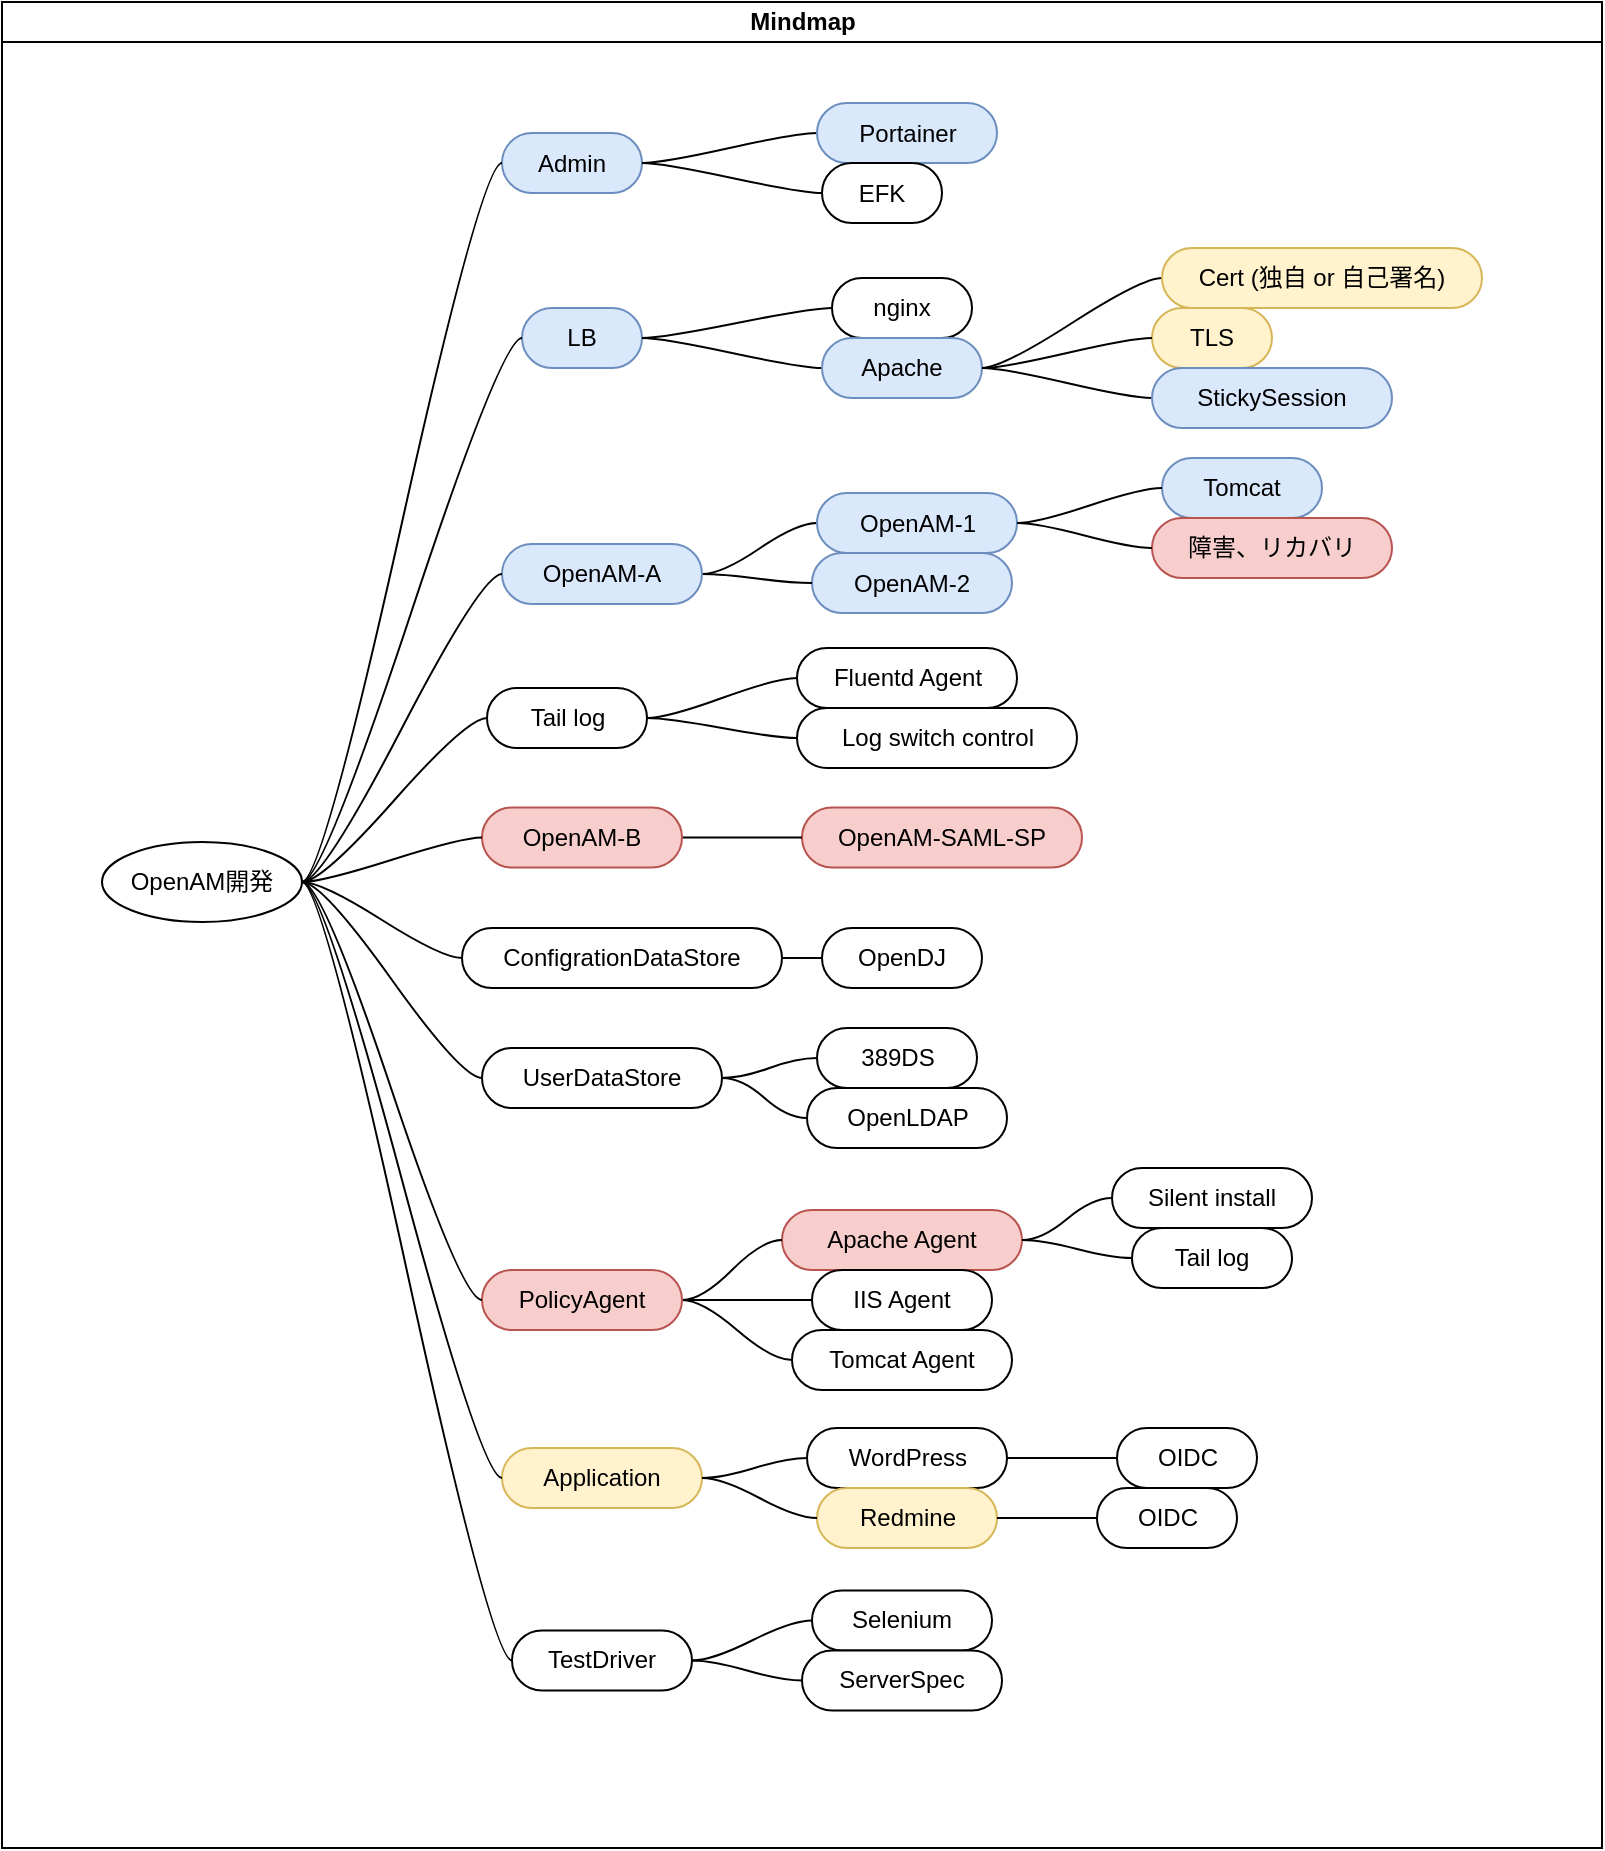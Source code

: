 <mxfile pages="3">
    <diagram id="GeJfKxHU7BJvRRiopMuI" name="1-compose">
        <mxGraphModel dx="1190" dy="830" grid="1" gridSize="10" guides="1" tooltips="1" connect="1" arrows="1" fold="1" page="1" pageScale="1" pageWidth="1169" pageHeight="827" math="0" shadow="0">
            <root>
                <mxCell id="0"/>
                <mxCell id="1" parent="0"/>
                <mxCell id="MAluX0tYI-qD0DuKJMZw-1" value="Mindmap" style="swimlane;html=1;startSize=20;horizontal=1;containerType=tree;" parent="1" vertex="1">
                    <mxGeometry x="170" y="17" width="800" height="923" as="geometry"/>
                </mxCell>
                <mxCell id="MAluX0tYI-qD0DuKJMZw-2" value="" style="edgeStyle=entityRelationEdgeStyle;startArrow=none;endArrow=none;segment=10;curved=1;exitX=1;exitY=0.5;exitDx=0;exitDy=0;fontColor=#000000;" parent="MAluX0tYI-qD0DuKJMZw-1" source="MAluX0tYI-qD0DuKJMZw-109" target="MAluX0tYI-qD0DuKJMZw-7" edge="1">
                    <mxGeometry relative="1" as="geometry">
                        <mxPoint x="385" y="283.5" as="sourcePoint"/>
                    </mxGeometry>
                </mxCell>
                <mxCell id="MAluX0tYI-qD0DuKJMZw-6" value="OpenAM開発" style="ellipse;whiteSpace=wrap;html=1;align=center;treeFolding=1;treeMoving=1;newEdgeStyle={&quot;edgeStyle&quot;:&quot;entityRelationEdgeStyle&quot;,&quot;startArrow&quot;:&quot;none&quot;,&quot;endArrow&quot;:&quot;none&quot;,&quot;segment&quot;:10,&quot;curved&quot;:1};" parent="MAluX0tYI-qD0DuKJMZw-1" vertex="1">
                    <mxGeometry x="50" y="420" width="100" height="40" as="geometry"/>
                </mxCell>
                <mxCell id="MAluX0tYI-qD0DuKJMZw-7" value="OpenAM-1" style="whiteSpace=wrap;html=1;rounded=1;arcSize=50;align=center;verticalAlign=middle;strokeWidth=1;autosize=1;spacing=4;treeFolding=1;treeMoving=1;newEdgeStyle={&quot;edgeStyle&quot;:&quot;entityRelationEdgeStyle&quot;,&quot;startArrow&quot;:&quot;none&quot;,&quot;endArrow&quot;:&quot;none&quot;,&quot;segment&quot;:10,&quot;curved&quot;:1};fillColor=#dae8fc;strokeColor=#6c8ebf;fontColor=#000000;" parent="MAluX0tYI-qD0DuKJMZw-1" vertex="1">
                    <mxGeometry x="407.5" y="245.5" width="100" height="30" as="geometry"/>
                </mxCell>
                <mxCell id="MAluX0tYI-qD0DuKJMZw-11" value="OpenAM-2" style="whiteSpace=wrap;html=1;rounded=1;arcSize=50;align=center;verticalAlign=middle;strokeWidth=1;autosize=1;spacing=4;treeFolding=1;treeMoving=1;newEdgeStyle={&quot;edgeStyle&quot;:&quot;entityRelationEdgeStyle&quot;,&quot;startArrow&quot;:&quot;none&quot;,&quot;endArrow&quot;:&quot;none&quot;,&quot;segment&quot;:10,&quot;curved&quot;:1};fillColor=#dae8fc;strokeColor=#6c8ebf;fontColor=#000000;" parent="MAluX0tYI-qD0DuKJMZw-1" vertex="1">
                    <mxGeometry x="405" y="275.5" width="100" height="30" as="geometry"/>
                </mxCell>
                <mxCell id="MAluX0tYI-qD0DuKJMZw-12" value="" style="edgeStyle=entityRelationEdgeStyle;startArrow=none;endArrow=none;segment=10;curved=1;exitX=1;exitY=0.5;exitDx=0;exitDy=0;fontColor=#000000;" parent="MAluX0tYI-qD0DuKJMZw-1" source="MAluX0tYI-qD0DuKJMZw-109" target="MAluX0tYI-qD0DuKJMZw-11" edge="1">
                    <mxGeometry relative="1" as="geometry">
                        <mxPoint x="385" y="283.5" as="sourcePoint"/>
                        <mxPoint x="275" y="325.5" as="targetPoint"/>
                    </mxGeometry>
                </mxCell>
                <mxCell id="MAluX0tYI-qD0DuKJMZw-13" value="389DS" style="whiteSpace=wrap;html=1;rounded=1;arcSize=50;align=center;verticalAlign=middle;strokeWidth=1;autosize=1;spacing=4;treeFolding=1;treeMoving=1;newEdgeStyle={&quot;edgeStyle&quot;:&quot;entityRelationEdgeStyle&quot;,&quot;startArrow&quot;:&quot;none&quot;,&quot;endArrow&quot;:&quot;none&quot;,&quot;segment&quot;:10,&quot;curved&quot;:1};" parent="MAluX0tYI-qD0DuKJMZw-1" vertex="1">
                    <mxGeometry x="407.5" y="513" width="80" height="30" as="geometry"/>
                </mxCell>
                <mxCell id="MAluX0tYI-qD0DuKJMZw-14" value="" style="edgeStyle=entityRelationEdgeStyle;startArrow=none;endArrow=none;segment=10;curved=1;exitX=1;exitY=0.5;exitDx=0;exitDy=0;fontColor=#000000;" parent="MAluX0tYI-qD0DuKJMZw-1" source="MAluX0tYI-qD0DuKJMZw-115" target="MAluX0tYI-qD0DuKJMZw-13" edge="1">
                    <mxGeometry relative="1" as="geometry">
                        <mxPoint x="175" y="571" as="sourcePoint"/>
                        <mxPoint x="235" y="486" as="targetPoint"/>
                    </mxGeometry>
                </mxCell>
                <mxCell id="MAluX0tYI-qD0DuKJMZw-17" value="Tomcat" style="whiteSpace=wrap;html=1;rounded=1;arcSize=50;align=center;verticalAlign=middle;strokeWidth=1;autosize=1;spacing=4;treeFolding=1;treeMoving=1;newEdgeStyle={&quot;edgeStyle&quot;:&quot;entityRelationEdgeStyle&quot;,&quot;startArrow&quot;:&quot;none&quot;,&quot;endArrow&quot;:&quot;none&quot;,&quot;segment&quot;:10,&quot;curved&quot;:1};fillColor=#dae8fc;strokeColor=#6c8ebf;fontColor=#000000;" parent="MAluX0tYI-qD0DuKJMZw-1" vertex="1">
                    <mxGeometry x="580" y="228" width="80" height="30" as="geometry"/>
                </mxCell>
                <mxCell id="MAluX0tYI-qD0DuKJMZw-18" value="" style="edgeStyle=entityRelationEdgeStyle;startArrow=none;endArrow=none;segment=10;curved=1;fontColor=#000000;" parent="MAluX0tYI-qD0DuKJMZw-1" source="MAluX0tYI-qD0DuKJMZw-7" target="MAluX0tYI-qD0DuKJMZw-17" edge="1">
                    <mxGeometry relative="1" as="geometry">
                        <mxPoint x="375" y="325.5" as="sourcePoint"/>
                        <mxPoint x="425" y="295.5" as="targetPoint"/>
                    </mxGeometry>
                </mxCell>
                <mxCell id="MAluX0tYI-qD0DuKJMZw-19" value="Log switch control" style="whiteSpace=wrap;html=1;rounded=1;arcSize=50;align=center;verticalAlign=middle;strokeWidth=1;autosize=1;spacing=4;treeFolding=1;treeMoving=1;newEdgeStyle={&quot;edgeStyle&quot;:&quot;entityRelationEdgeStyle&quot;,&quot;startArrow&quot;:&quot;none&quot;,&quot;endArrow&quot;:&quot;none&quot;,&quot;segment&quot;:10,&quot;curved&quot;:1};" parent="MAluX0tYI-qD0DuKJMZw-1" vertex="1">
                    <mxGeometry x="397.5" y="353" width="140" height="30" as="geometry"/>
                </mxCell>
                <mxCell id="MAluX0tYI-qD0DuKJMZw-20" value="" style="edgeStyle=entityRelationEdgeStyle;startArrow=none;endArrow=none;segment=10;curved=1;exitX=1;exitY=0.5;exitDx=0;exitDy=0;fontColor=#000000;" parent="MAluX0tYI-qD0DuKJMZw-1" source="eAi3Z4oJkp1CK_27CIT8-8" target="MAluX0tYI-qD0DuKJMZw-19" edge="1">
                    <mxGeometry relative="1" as="geometry">
                        <mxPoint x="480" y="163" as="sourcePoint"/>
                        <mxPoint x="397.5" y="228" as="targetPoint"/>
                    </mxGeometry>
                </mxCell>
                <mxCell id="MAluX0tYI-qD0DuKJMZw-21" value="障害、リカバリ" style="whiteSpace=wrap;html=1;rounded=1;arcSize=50;align=center;verticalAlign=middle;strokeWidth=1;autosize=1;spacing=4;treeFolding=1;treeMoving=1;newEdgeStyle={&quot;edgeStyle&quot;:&quot;entityRelationEdgeStyle&quot;,&quot;startArrow&quot;:&quot;none&quot;,&quot;endArrow&quot;:&quot;none&quot;,&quot;segment&quot;:10,&quot;curved&quot;:1};fillColor=#f8cecc;strokeColor=#b85450;fontColor=#000000;" parent="MAluX0tYI-qD0DuKJMZw-1" vertex="1">
                    <mxGeometry x="575" y="258" width="120" height="30" as="geometry"/>
                </mxCell>
                <mxCell id="MAluX0tYI-qD0DuKJMZw-22" value="" style="edgeStyle=entityRelationEdgeStyle;startArrow=none;endArrow=none;segment=10;curved=1;fontColor=#000000;" parent="MAluX0tYI-qD0DuKJMZw-1" source="MAluX0tYI-qD0DuKJMZw-7" target="MAluX0tYI-qD0DuKJMZw-21" edge="1">
                    <mxGeometry relative="1" as="geometry">
                        <mxPoint x="375" y="325.5" as="sourcePoint"/>
                        <mxPoint x="425" y="355.5" as="targetPoint"/>
                    </mxGeometry>
                </mxCell>
                <mxCell id="MAluX0tYI-qD0DuKJMZw-31" value="Apache Agent" style="whiteSpace=wrap;html=1;rounded=1;arcSize=50;align=center;verticalAlign=middle;strokeWidth=1;autosize=1;spacing=4;treeFolding=1;treeMoving=1;newEdgeStyle={&quot;edgeStyle&quot;:&quot;entityRelationEdgeStyle&quot;,&quot;startArrow&quot;:&quot;none&quot;,&quot;endArrow&quot;:&quot;none&quot;,&quot;segment&quot;:10,&quot;curved&quot;:1};fillColor=#f8cecc;strokeColor=#b85450;fontColor=#000000;" parent="MAluX0tYI-qD0DuKJMZw-1" vertex="1">
                    <mxGeometry x="390" y="604" width="120" height="30" as="geometry"/>
                </mxCell>
                <mxCell id="MAluX0tYI-qD0DuKJMZw-32" value="" style="edgeStyle=entityRelationEdgeStyle;startArrow=none;endArrow=none;segment=10;curved=1;exitX=1;exitY=0.5;exitDx=0;exitDy=0;fontColor=#000000;" parent="MAluX0tYI-qD0DuKJMZw-1" source="MAluX0tYI-qD0DuKJMZw-119" target="MAluX0tYI-qD0DuKJMZw-31" edge="1">
                    <mxGeometry relative="1" as="geometry">
                        <mxPoint x="175" y="541" as="sourcePoint"/>
                        <mxPoint x="240" y="606" as="targetPoint"/>
                    </mxGeometry>
                </mxCell>
                <mxCell id="MAluX0tYI-qD0DuKJMZw-33" value="IIS Agent" style="whiteSpace=wrap;html=1;rounded=1;arcSize=50;align=center;verticalAlign=middle;strokeWidth=1;autosize=1;spacing=4;treeFolding=1;treeMoving=1;newEdgeStyle={&quot;edgeStyle&quot;:&quot;entityRelationEdgeStyle&quot;,&quot;startArrow&quot;:&quot;none&quot;,&quot;endArrow&quot;:&quot;none&quot;,&quot;segment&quot;:10,&quot;curved&quot;:1};" parent="MAluX0tYI-qD0DuKJMZw-1" vertex="1">
                    <mxGeometry x="405" y="634" width="90" height="30" as="geometry"/>
                </mxCell>
                <mxCell id="MAluX0tYI-qD0DuKJMZw-34" value="" style="edgeStyle=entityRelationEdgeStyle;startArrow=none;endArrow=none;segment=10;curved=1;exitX=1;exitY=0.5;exitDx=0;exitDy=0;fontColor=#000000;" parent="MAluX0tYI-qD0DuKJMZw-1" source="MAluX0tYI-qD0DuKJMZw-119" target="MAluX0tYI-qD0DuKJMZw-33" edge="1">
                    <mxGeometry relative="1" as="geometry">
                        <mxPoint x="175" y="541" as="sourcePoint"/>
                        <mxPoint x="245" y="596" as="targetPoint"/>
                    </mxGeometry>
                </mxCell>
                <mxCell id="MAluX0tYI-qD0DuKJMZw-35" value="Tomcat Agent" style="whiteSpace=wrap;html=1;rounded=1;arcSize=50;align=center;verticalAlign=middle;strokeWidth=1;autosize=1;spacing=4;treeFolding=1;treeMoving=1;newEdgeStyle={&quot;edgeStyle&quot;:&quot;entityRelationEdgeStyle&quot;,&quot;startArrow&quot;:&quot;none&quot;,&quot;endArrow&quot;:&quot;none&quot;,&quot;segment&quot;:10,&quot;curved&quot;:1};" parent="MAluX0tYI-qD0DuKJMZw-1" vertex="1">
                    <mxGeometry x="395" y="664" width="110" height="30" as="geometry"/>
                </mxCell>
                <mxCell id="MAluX0tYI-qD0DuKJMZw-36" value="" style="edgeStyle=entityRelationEdgeStyle;startArrow=none;endArrow=none;segment=10;curved=1;exitX=1;exitY=0.5;exitDx=0;exitDy=0;fontColor=#000000;" parent="MAluX0tYI-qD0DuKJMZw-1" source="MAluX0tYI-qD0DuKJMZw-119" target="MAluX0tYI-qD0DuKJMZw-35" edge="1">
                    <mxGeometry relative="1" as="geometry">
                        <mxPoint x="175" y="541" as="sourcePoint"/>
                        <mxPoint x="240" y="626" as="targetPoint"/>
                    </mxGeometry>
                </mxCell>
                <mxCell id="MAluX0tYI-qD0DuKJMZw-37" value="OpenLDAP" style="whiteSpace=wrap;html=1;rounded=1;arcSize=50;align=center;verticalAlign=middle;strokeWidth=1;autosize=1;spacing=4;treeFolding=1;treeMoving=1;newEdgeStyle={&quot;edgeStyle&quot;:&quot;entityRelationEdgeStyle&quot;,&quot;startArrow&quot;:&quot;none&quot;,&quot;endArrow&quot;:&quot;none&quot;,&quot;segment&quot;:10,&quot;curved&quot;:1};" parent="MAluX0tYI-qD0DuKJMZw-1" vertex="1">
                    <mxGeometry x="402.5" y="543" width="100" height="30" as="geometry"/>
                </mxCell>
                <mxCell id="MAluX0tYI-qD0DuKJMZw-38" value="" style="edgeStyle=entityRelationEdgeStyle;startArrow=none;endArrow=none;segment=10;curved=1;exitX=1;exitY=0.5;exitDx=0;exitDy=0;fontColor=#000000;" parent="MAluX0tYI-qD0DuKJMZw-1" source="MAluX0tYI-qD0DuKJMZw-115" target="MAluX0tYI-qD0DuKJMZw-37" edge="1">
                    <mxGeometry relative="1" as="geometry">
                        <mxPoint x="175" y="571" as="sourcePoint"/>
                        <mxPoint x="245" y="536" as="targetPoint"/>
                    </mxGeometry>
                </mxCell>
                <mxCell id="MAluX0tYI-qD0DuKJMZw-41" value="LB" style="whiteSpace=wrap;html=1;rounded=1;arcSize=50;align=center;verticalAlign=middle;strokeWidth=1;autosize=1;spacing=4;treeFolding=1;treeMoving=1;newEdgeStyle={&quot;edgeStyle&quot;:&quot;entityRelationEdgeStyle&quot;,&quot;startArrow&quot;:&quot;none&quot;,&quot;endArrow&quot;:&quot;none&quot;,&quot;segment&quot;:10,&quot;curved&quot;:1};fillColor=#dae8fc;strokeColor=#6c8ebf;fontColor=#000000;" parent="MAluX0tYI-qD0DuKJMZw-1" vertex="1">
                    <mxGeometry x="260" y="153" width="60" height="30" as="geometry"/>
                </mxCell>
                <mxCell id="MAluX0tYI-qD0DuKJMZw-42" value="" style="edgeStyle=entityRelationEdgeStyle;startArrow=none;endArrow=none;segment=10;curved=1;fontColor=#000000;" parent="MAluX0tYI-qD0DuKJMZw-1" source="MAluX0tYI-qD0DuKJMZw-6" target="MAluX0tYI-qD0DuKJMZw-41" edge="1">
                    <mxGeometry relative="1" as="geometry">
                        <mxPoint x="150" y="440" as="sourcePoint"/>
                        <mxPoint x="215" y="245" as="targetPoint"/>
                    </mxGeometry>
                </mxCell>
                <mxCell id="MAluX0tYI-qD0DuKJMZw-43" value="Admin" style="whiteSpace=wrap;html=1;rounded=1;arcSize=50;align=center;verticalAlign=middle;strokeWidth=1;autosize=1;spacing=4;treeFolding=1;treeMoving=1;newEdgeStyle={&quot;edgeStyle&quot;:&quot;entityRelationEdgeStyle&quot;,&quot;startArrow&quot;:&quot;none&quot;,&quot;endArrow&quot;:&quot;none&quot;,&quot;segment&quot;:10,&quot;curved&quot;:1};fillColor=#dae8fc;strokeColor=#6c8ebf;fontColor=#000000;" parent="MAluX0tYI-qD0DuKJMZw-1" vertex="1">
                    <mxGeometry x="250" y="65.5" width="70" height="30" as="geometry"/>
                </mxCell>
                <mxCell id="MAluX0tYI-qD0DuKJMZw-44" value="" style="edgeStyle=entityRelationEdgeStyle;startArrow=none;endArrow=none;segment=10;curved=1;fontColor=#000000;" parent="MAluX0tYI-qD0DuKJMZw-1" source="MAluX0tYI-qD0DuKJMZw-6" target="MAluX0tYI-qD0DuKJMZw-43" edge="1">
                    <mxGeometry relative="1" as="geometry">
                        <mxPoint x="150" y="440" as="sourcePoint"/>
                        <mxPoint x="225" y="215" as="targetPoint"/>
                    </mxGeometry>
                </mxCell>
                <mxCell id="MAluX0tYI-qD0DuKJMZw-49" value="OpenAM-SAML-SP" style="whiteSpace=wrap;html=1;rounded=1;arcSize=50;align=center;verticalAlign=middle;strokeWidth=1;autosize=1;spacing=4;treeFolding=1;treeMoving=1;newEdgeStyle={&quot;edgeStyle&quot;:&quot;entityRelationEdgeStyle&quot;,&quot;startArrow&quot;:&quot;none&quot;,&quot;endArrow&quot;:&quot;none&quot;,&quot;segment&quot;:10,&quot;curved&quot;:1};fillColor=#f8cecc;strokeColor=#b85450;fontColor=#000000;" parent="MAluX0tYI-qD0DuKJMZw-1" vertex="1">
                    <mxGeometry x="400" y="402.75" width="140" height="30" as="geometry"/>
                </mxCell>
                <mxCell id="MAluX0tYI-qD0DuKJMZw-50" value="" style="edgeStyle=entityRelationEdgeStyle;startArrow=none;endArrow=none;segment=10;curved=1;exitX=1;exitY=0.5;exitDx=0;exitDy=0;fontColor=#000000;" parent="MAluX0tYI-qD0DuKJMZw-1" source="MAluX0tYI-qD0DuKJMZw-113" target="MAluX0tYI-qD0DuKJMZw-49" edge="1">
                    <mxGeometry relative="1" as="geometry">
                        <mxPoint x="175" y="519.75" as="sourcePoint"/>
                        <mxPoint x="235" y="434.75" as="targetPoint"/>
                    </mxGeometry>
                </mxCell>
                <mxCell id="MAluX0tYI-qD0DuKJMZw-93" value="WordPress" style="whiteSpace=wrap;html=1;rounded=1;arcSize=50;align=center;verticalAlign=middle;strokeWidth=1;autosize=1;spacing=4;treeFolding=1;treeMoving=1;newEdgeStyle={&quot;edgeStyle&quot;:&quot;entityRelationEdgeStyle&quot;,&quot;startArrow&quot;:&quot;none&quot;,&quot;endArrow&quot;:&quot;none&quot;,&quot;segment&quot;:10,&quot;curved&quot;:1};" parent="MAluX0tYI-qD0DuKJMZw-1" vertex="1">
                    <mxGeometry x="402.5" y="713" width="100" height="30" as="geometry"/>
                </mxCell>
                <mxCell id="MAluX0tYI-qD0DuKJMZw-94" value="" style="edgeStyle=entityRelationEdgeStyle;startArrow=none;endArrow=none;segment=10;curved=1;exitX=1;exitY=0.5;exitDx=0;exitDy=0;fontColor=#000000;" parent="MAluX0tYI-qD0DuKJMZw-1" source="MAluX0tYI-qD0DuKJMZw-121" target="MAluX0tYI-qD0DuKJMZw-93" edge="1">
                    <mxGeometry relative="1" as="geometry">
                        <mxPoint x="175" y="541" as="sourcePoint"/>
                        <mxPoint x="230" y="776" as="targetPoint"/>
                    </mxGeometry>
                </mxCell>
                <mxCell id="MAluX0tYI-qD0DuKJMZw-97" value="" style="edgeStyle=entityRelationEdgeStyle;startArrow=none;endArrow=none;segment=10;curved=1;exitX=1;exitY=0.5;exitDx=0;exitDy=0;fontColor=#000000;" parent="MAluX0tYI-qD0DuKJMZw-1" source="MAluX0tYI-qD0DuKJMZw-43" target="MAluX0tYI-qD0DuKJMZw-98" edge="1">
                    <mxGeometry relative="1" as="geometry">
                        <mxPoint x="355" y="78" as="sourcePoint"/>
                        <mxPoint x="285" y="218" as="targetPoint"/>
                    </mxGeometry>
                </mxCell>
                <mxCell id="MAluX0tYI-qD0DuKJMZw-98" value="Portainer" style="whiteSpace=wrap;html=1;rounded=1;arcSize=50;align=center;verticalAlign=middle;strokeWidth=1;autosize=1;spacing=4;treeFolding=1;treeMoving=1;newEdgeStyle={&quot;edgeStyle&quot;:&quot;entityRelationEdgeStyle&quot;,&quot;startArrow&quot;:&quot;none&quot;,&quot;endArrow&quot;:&quot;none&quot;,&quot;segment&quot;:10,&quot;curved&quot;:1};fillColor=#dae8fc;strokeColor=#6c8ebf;fontColor=#000000;" parent="MAluX0tYI-qD0DuKJMZw-1" vertex="1">
                    <mxGeometry x="407.5" y="50.5" width="90" height="30" as="geometry"/>
                </mxCell>
                <mxCell id="MAluX0tYI-qD0DuKJMZw-101" value="" style="edgeStyle=entityRelationEdgeStyle;startArrow=none;endArrow=none;segment=10;curved=1;exitX=1;exitY=0.5;exitDx=0;exitDy=0;fontColor=#000000;" parent="MAluX0tYI-qD0DuKJMZw-1" source="MAluX0tYI-qD0DuKJMZw-43" target="MAluX0tYI-qD0DuKJMZw-102" edge="1">
                    <mxGeometry relative="1" as="geometry">
                        <mxPoint x="355" y="78" as="sourcePoint"/>
                        <mxPoint x="285" y="218" as="targetPoint"/>
                    </mxGeometry>
                </mxCell>
                <mxCell id="MAluX0tYI-qD0DuKJMZw-102" value="EFK" style="whiteSpace=wrap;html=1;rounded=1;arcSize=50;align=center;verticalAlign=middle;strokeWidth=1;autosize=1;spacing=4;treeFolding=1;treeMoving=1;newEdgeStyle={&quot;edgeStyle&quot;:&quot;entityRelationEdgeStyle&quot;,&quot;startArrow&quot;:&quot;none&quot;,&quot;endArrow&quot;:&quot;none&quot;,&quot;segment&quot;:10,&quot;curved&quot;:1};" parent="MAluX0tYI-qD0DuKJMZw-1" vertex="1">
                    <mxGeometry x="410" y="80.5" width="60" height="30" as="geometry"/>
                </mxCell>
                <mxCell id="MAluX0tYI-qD0DuKJMZw-105" value="" style="edgeStyle=entityRelationEdgeStyle;startArrow=none;endArrow=none;segment=10;curved=1;fontColor=#000000;" parent="MAluX0tYI-qD0DuKJMZw-1" source="MAluX0tYI-qD0DuKJMZw-41" target="MAluX0tYI-qD0DuKJMZw-106" edge="1">
                    <mxGeometry relative="1" as="geometry">
                        <mxPoint x="355" y="473" as="sourcePoint"/>
                        <mxPoint x="250" y="248" as="targetPoint"/>
                    </mxGeometry>
                </mxCell>
                <mxCell id="MAluX0tYI-qD0DuKJMZw-106" value="nginx" style="whiteSpace=wrap;html=1;rounded=1;arcSize=50;align=center;verticalAlign=middle;strokeWidth=1;autosize=1;spacing=4;treeFolding=1;treeMoving=1;newEdgeStyle={&quot;edgeStyle&quot;:&quot;entityRelationEdgeStyle&quot;,&quot;startArrow&quot;:&quot;none&quot;,&quot;endArrow&quot;:&quot;none&quot;,&quot;segment&quot;:10,&quot;curved&quot;:1};" parent="MAluX0tYI-qD0DuKJMZw-1" vertex="1">
                    <mxGeometry x="415" y="138" width="70" height="30" as="geometry"/>
                </mxCell>
                <mxCell id="MAluX0tYI-qD0DuKJMZw-107" value="" style="edgeStyle=entityRelationEdgeStyle;startArrow=none;endArrow=none;segment=10;curved=1;fontColor=#000000;" parent="MAluX0tYI-qD0DuKJMZw-1" source="MAluX0tYI-qD0DuKJMZw-41" target="MAluX0tYI-qD0DuKJMZw-108" edge="1">
                    <mxGeometry relative="1" as="geometry">
                        <mxPoint x="500" y="238" as="sourcePoint"/>
                        <mxPoint x="250" y="248" as="targetPoint"/>
                    </mxGeometry>
                </mxCell>
                <mxCell id="MAluX0tYI-qD0DuKJMZw-108" value="Apache" style="whiteSpace=wrap;html=1;rounded=1;arcSize=50;align=center;verticalAlign=middle;strokeWidth=1;autosize=1;spacing=4;treeFolding=1;treeMoving=1;newEdgeStyle={&quot;edgeStyle&quot;:&quot;entityRelationEdgeStyle&quot;,&quot;startArrow&quot;:&quot;none&quot;,&quot;endArrow&quot;:&quot;none&quot;,&quot;segment&quot;:10,&quot;curved&quot;:1};fillColor=#dae8fc;strokeColor=#6c8ebf;fontColor=#000000;" parent="MAluX0tYI-qD0DuKJMZw-1" vertex="1">
                    <mxGeometry x="410" y="168" width="80" height="30" as="geometry"/>
                </mxCell>
                <mxCell id="MAluX0tYI-qD0DuKJMZw-109" value="OpenAM-A" style="whiteSpace=wrap;html=1;rounded=1;arcSize=50;align=center;verticalAlign=middle;strokeWidth=1;autosize=1;spacing=4;treeFolding=1;treeMoving=1;newEdgeStyle={&quot;edgeStyle&quot;:&quot;entityRelationEdgeStyle&quot;,&quot;startArrow&quot;:&quot;none&quot;,&quot;endArrow&quot;:&quot;none&quot;,&quot;segment&quot;:10,&quot;curved&quot;:1};fillColor=#dae8fc;strokeColor=#6c8ebf;fontColor=#000000;" parent="MAluX0tYI-qD0DuKJMZw-1" vertex="1">
                    <mxGeometry x="250" y="271" width="100" height="30" as="geometry"/>
                </mxCell>
                <mxCell id="MAluX0tYI-qD0DuKJMZw-110" value="" style="edgeStyle=entityRelationEdgeStyle;startArrow=none;endArrow=none;segment=10;curved=1;fontColor=#000000;" parent="MAluX0tYI-qD0DuKJMZw-1" source="MAluX0tYI-qD0DuKJMZw-6" target="MAluX0tYI-qD0DuKJMZw-109" edge="1">
                    <mxGeometry relative="1" as="geometry">
                        <mxPoint x="150" y="440" as="sourcePoint"/>
                        <mxPoint x="225" y="165" as="targetPoint"/>
                    </mxGeometry>
                </mxCell>
                <mxCell id="MAluX0tYI-qD0DuKJMZw-113" value="OpenAM-B" style="whiteSpace=wrap;html=1;rounded=1;arcSize=50;align=center;verticalAlign=middle;strokeWidth=1;autosize=1;spacing=4;treeFolding=1;treeMoving=1;newEdgeStyle={&quot;edgeStyle&quot;:&quot;entityRelationEdgeStyle&quot;,&quot;startArrow&quot;:&quot;none&quot;,&quot;endArrow&quot;:&quot;none&quot;,&quot;segment&quot;:10,&quot;curved&quot;:1};fillColor=#f8cecc;strokeColor=#b85450;fontColor=#000000;" parent="MAluX0tYI-qD0DuKJMZw-1" vertex="1">
                    <mxGeometry x="240" y="402.75" width="100" height="30" as="geometry"/>
                </mxCell>
                <mxCell id="MAluX0tYI-qD0DuKJMZw-114" value="" style="edgeStyle=entityRelationEdgeStyle;startArrow=none;endArrow=none;segment=10;curved=1;fontColor=#000000;" parent="MAluX0tYI-qD0DuKJMZw-1" source="MAluX0tYI-qD0DuKJMZw-6" target="MAluX0tYI-qD0DuKJMZw-113" edge="1">
                    <mxGeometry relative="1" as="geometry">
                        <mxPoint x="150" y="440" as="sourcePoint"/>
                        <mxPoint x="220" y="268" as="targetPoint"/>
                    </mxGeometry>
                </mxCell>
                <mxCell id="MAluX0tYI-qD0DuKJMZw-115" value="UserDataStore" style="whiteSpace=wrap;html=1;rounded=1;arcSize=50;align=center;verticalAlign=middle;strokeWidth=1;autosize=1;spacing=4;treeFolding=1;treeMoving=1;newEdgeStyle={&quot;edgeStyle&quot;:&quot;entityRelationEdgeStyle&quot;,&quot;startArrow&quot;:&quot;none&quot;,&quot;endArrow&quot;:&quot;none&quot;,&quot;segment&quot;:10,&quot;curved&quot;:1};" parent="MAluX0tYI-qD0DuKJMZw-1" vertex="1">
                    <mxGeometry x="240" y="523" width="120" height="30" as="geometry"/>
                </mxCell>
                <mxCell id="MAluX0tYI-qD0DuKJMZw-116" value="" style="edgeStyle=entityRelationEdgeStyle;startArrow=none;endArrow=none;segment=10;curved=1;fontColor=#000000;" parent="MAluX0tYI-qD0DuKJMZw-1" source="MAluX0tYI-qD0DuKJMZw-6" target="MAluX0tYI-qD0DuKJMZw-115" edge="1">
                    <mxGeometry relative="1" as="geometry">
                        <mxPoint x="150" y="440" as="sourcePoint"/>
                        <mxPoint x="215" y="338" as="targetPoint"/>
                    </mxGeometry>
                </mxCell>
                <mxCell id="MAluX0tYI-qD0DuKJMZw-119" value="PolicyAgent" style="whiteSpace=wrap;html=1;rounded=1;arcSize=50;align=center;verticalAlign=middle;strokeWidth=1;autosize=1;spacing=4;treeFolding=1;treeMoving=1;newEdgeStyle={&quot;edgeStyle&quot;:&quot;entityRelationEdgeStyle&quot;,&quot;startArrow&quot;:&quot;none&quot;,&quot;endArrow&quot;:&quot;none&quot;,&quot;segment&quot;:10,&quot;curved&quot;:1};fillColor=#f8cecc;strokeColor=#b85450;fontColor=#000000;" parent="MAluX0tYI-qD0DuKJMZw-1" vertex="1">
                    <mxGeometry x="240" y="634" width="100" height="30" as="geometry"/>
                </mxCell>
                <mxCell id="MAluX0tYI-qD0DuKJMZw-120" value="" style="edgeStyle=entityRelationEdgeStyle;startArrow=none;endArrow=none;segment=10;curved=1;fontColor=#000000;" parent="MAluX0tYI-qD0DuKJMZw-1" source="MAluX0tYI-qD0DuKJMZw-6" target="MAluX0tYI-qD0DuKJMZw-119" edge="1">
                    <mxGeometry relative="1" as="geometry">
                        <mxPoint x="150" y="440" as="sourcePoint"/>
                        <mxPoint x="205" y="427" as="targetPoint"/>
                    </mxGeometry>
                </mxCell>
                <mxCell id="MAluX0tYI-qD0DuKJMZw-121" value="Application" style="whiteSpace=wrap;html=1;rounded=1;arcSize=50;align=center;verticalAlign=middle;strokeWidth=1;autosize=1;spacing=4;treeFolding=1;treeMoving=1;newEdgeStyle={&quot;edgeStyle&quot;:&quot;entityRelationEdgeStyle&quot;,&quot;startArrow&quot;:&quot;none&quot;,&quot;endArrow&quot;:&quot;none&quot;,&quot;segment&quot;:10,&quot;curved&quot;:1};fillColor=#fff2cc;strokeColor=#d6b656;fontColor=#000000;" parent="MAluX0tYI-qD0DuKJMZw-1" vertex="1">
                    <mxGeometry x="250" y="723" width="100" height="30" as="geometry"/>
                </mxCell>
                <mxCell id="MAluX0tYI-qD0DuKJMZw-122" value="" style="edgeStyle=entityRelationEdgeStyle;startArrow=none;endArrow=none;segment=10;curved=1;fontColor=#000000;" parent="MAluX0tYI-qD0DuKJMZw-1" source="MAluX0tYI-qD0DuKJMZw-6" target="MAluX0tYI-qD0DuKJMZw-121" edge="1">
                    <mxGeometry relative="1" as="geometry">
                        <mxPoint x="150" y="440" as="sourcePoint"/>
                        <mxPoint x="215" y="538" as="targetPoint"/>
                    </mxGeometry>
                </mxCell>
                <mxCell id="MAluX0tYI-qD0DuKJMZw-123" value="TestDriver" style="whiteSpace=wrap;html=1;rounded=1;arcSize=50;align=center;verticalAlign=middle;strokeWidth=1;autosize=1;spacing=4;treeFolding=1;treeMoving=1;newEdgeStyle={&quot;edgeStyle&quot;:&quot;entityRelationEdgeStyle&quot;,&quot;startArrow&quot;:&quot;none&quot;,&quot;endArrow&quot;:&quot;none&quot;,&quot;segment&quot;:10,&quot;curved&quot;:1};" parent="MAluX0tYI-qD0DuKJMZw-1" vertex="1">
                    <mxGeometry x="255" y="814.25" width="90" height="30" as="geometry"/>
                </mxCell>
                <mxCell id="MAluX0tYI-qD0DuKJMZw-124" value="" style="edgeStyle=entityRelationEdgeStyle;startArrow=none;endArrow=none;segment=10;curved=1;fontColor=#000000;" parent="MAluX0tYI-qD0DuKJMZw-1" source="MAluX0tYI-qD0DuKJMZw-6" target="MAluX0tYI-qD0DuKJMZw-123" edge="1">
                    <mxGeometry relative="1" as="geometry">
                        <mxPoint x="150" y="440" as="sourcePoint"/>
                        <mxPoint x="235" y="707.75" as="targetPoint"/>
                    </mxGeometry>
                </mxCell>
                <mxCell id="MAluX0tYI-qD0DuKJMZw-125" value="" style="edgeStyle=entityRelationEdgeStyle;startArrow=none;endArrow=none;segment=10;curved=1;fontColor=#000000;" parent="MAluX0tYI-qD0DuKJMZw-1" source="MAluX0tYI-qD0DuKJMZw-123" target="MAluX0tYI-qD0DuKJMZw-126" edge="1">
                    <mxGeometry relative="1" as="geometry">
                        <mxPoint x="320" y="498.25" as="sourcePoint"/>
                        <mxPoint x="235" y="749" as="targetPoint"/>
                    </mxGeometry>
                </mxCell>
                <mxCell id="MAluX0tYI-qD0DuKJMZw-126" value="Selenium" style="whiteSpace=wrap;html=1;rounded=1;arcSize=50;align=center;verticalAlign=middle;strokeWidth=1;autosize=1;spacing=4;treeFolding=1;treeMoving=1;newEdgeStyle={&quot;edgeStyle&quot;:&quot;entityRelationEdgeStyle&quot;,&quot;startArrow&quot;:&quot;none&quot;,&quot;endArrow&quot;:&quot;none&quot;,&quot;segment&quot;:10,&quot;curved&quot;:1};" parent="MAluX0tYI-qD0DuKJMZw-1" vertex="1">
                    <mxGeometry x="405" y="794.25" width="90" height="30" as="geometry"/>
                </mxCell>
                <mxCell id="MAluX0tYI-qD0DuKJMZw-127" value="ServerSpec" style="whiteSpace=wrap;html=1;rounded=1;arcSize=50;align=center;verticalAlign=middle;strokeWidth=1;autosize=1;spacing=4;treeFolding=1;treeMoving=1;newEdgeStyle={&quot;edgeStyle&quot;:&quot;entityRelationEdgeStyle&quot;,&quot;startArrow&quot;:&quot;none&quot;,&quot;endArrow&quot;:&quot;none&quot;,&quot;segment&quot;:10,&quot;curved&quot;:1};" parent="MAluX0tYI-qD0DuKJMZw-1" vertex="1">
                    <mxGeometry x="400" y="824.25" width="100" height="30" as="geometry"/>
                </mxCell>
                <mxCell id="MAluX0tYI-qD0DuKJMZw-128" value="" style="edgeStyle=entityRelationEdgeStyle;startArrow=none;endArrow=none;segment=10;curved=1;fontColor=#000000;" parent="MAluX0tYI-qD0DuKJMZw-1" source="MAluX0tYI-qD0DuKJMZw-123" target="MAluX0tYI-qD0DuKJMZw-127" edge="1">
                    <mxGeometry relative="1" as="geometry">
                        <mxPoint x="325" y="809.25" as="sourcePoint"/>
                        <mxPoint x="405" y="809.25" as="targetPoint"/>
                    </mxGeometry>
                </mxCell>
                <mxCell id="eAi3Z4oJkp1CK_27CIT8-4" value="ConfigrationDataStore" style="whiteSpace=wrap;html=1;rounded=1;arcSize=50;align=center;verticalAlign=middle;strokeWidth=1;autosize=1;spacing=4;treeFolding=1;treeMoving=1;newEdgeStyle={&quot;edgeStyle&quot;:&quot;entityRelationEdgeStyle&quot;,&quot;startArrow&quot;:&quot;none&quot;,&quot;endArrow&quot;:&quot;none&quot;,&quot;segment&quot;:10,&quot;curved&quot;:1};" parent="MAluX0tYI-qD0DuKJMZw-1" vertex="1">
                    <mxGeometry x="230" y="463" width="160" height="30" as="geometry"/>
                </mxCell>
                <mxCell id="eAi3Z4oJkp1CK_27CIT8-5" value="" style="edgeStyle=entityRelationEdgeStyle;startArrow=none;endArrow=none;segment=10;curved=1;fontColor=#000000;" parent="MAluX0tYI-qD0DuKJMZw-1" source="MAluX0tYI-qD0DuKJMZw-6" target="eAi3Z4oJkp1CK_27CIT8-4" edge="1">
                    <mxGeometry relative="1" as="geometry">
                        <mxPoint x="150" y="440" as="sourcePoint"/>
                        <mxPoint x="240" y="397.75" as="targetPoint"/>
                    </mxGeometry>
                </mxCell>
                <mxCell id="eAi3Z4oJkp1CK_27CIT8-6" value="OpenDJ" style="whiteSpace=wrap;html=1;rounded=1;arcSize=50;align=center;verticalAlign=middle;strokeWidth=1;autosize=1;spacing=4;treeFolding=1;treeMoving=1;newEdgeStyle={&quot;edgeStyle&quot;:&quot;entityRelationEdgeStyle&quot;,&quot;startArrow&quot;:&quot;none&quot;,&quot;endArrow&quot;:&quot;none&quot;,&quot;segment&quot;:10,&quot;curved&quot;:1};" parent="MAluX0tYI-qD0DuKJMZw-1" vertex="1">
                    <mxGeometry x="410" y="463" width="80" height="30" as="geometry"/>
                </mxCell>
                <mxCell id="eAi3Z4oJkp1CK_27CIT8-7" value="" style="edgeStyle=entityRelationEdgeStyle;startArrow=none;endArrow=none;segment=10;curved=1;exitX=1;exitY=0.5;exitDx=0;exitDy=0;fontColor=#000000;" parent="MAluX0tYI-qD0DuKJMZw-1" source="eAi3Z4oJkp1CK_27CIT8-4" target="eAi3Z4oJkp1CK_27CIT8-6" edge="1">
                    <mxGeometry relative="1" as="geometry">
                        <mxPoint x="350" y="548" as="sourcePoint"/>
                        <mxPoint x="407.5" y="518" as="targetPoint"/>
                    </mxGeometry>
                </mxCell>
                <mxCell id="eAi3Z4oJkp1CK_27CIT8-8" value="Tail log" style="whiteSpace=wrap;html=1;rounded=1;arcSize=50;align=center;verticalAlign=middle;strokeWidth=1;autosize=1;spacing=4;treeFolding=1;treeMoving=1;newEdgeStyle={&quot;edgeStyle&quot;:&quot;entityRelationEdgeStyle&quot;,&quot;startArrow&quot;:&quot;none&quot;,&quot;endArrow&quot;:&quot;none&quot;,&quot;segment&quot;:10,&quot;curved&quot;:1};" parent="MAluX0tYI-qD0DuKJMZw-1" vertex="1">
                    <mxGeometry x="242.5" y="343" width="80" height="30" as="geometry"/>
                </mxCell>
                <mxCell id="eAi3Z4oJkp1CK_27CIT8-9" value="" style="edgeStyle=entityRelationEdgeStyle;startArrow=none;endArrow=none;segment=10;curved=1;exitX=1;exitY=0.5;exitDx=0;exitDy=0;fontColor=#000000;" parent="MAluX0tYI-qD0DuKJMZw-1" source="MAluX0tYI-qD0DuKJMZw-6" target="eAi3Z4oJkp1CK_27CIT8-8" edge="1">
                    <mxGeometry relative="1" as="geometry">
                        <mxPoint x="320" y="90.5" as="sourcePoint"/>
                        <mxPoint x="410" y="118" as="targetPoint"/>
                    </mxGeometry>
                </mxCell>
                <mxCell id="eAi3Z4oJkp1CK_27CIT8-10" value="Redmine" style="whiteSpace=wrap;html=1;rounded=1;arcSize=50;align=center;verticalAlign=middle;strokeWidth=1;autosize=1;spacing=4;treeFolding=1;treeMoving=1;newEdgeStyle={&quot;edgeStyle&quot;:&quot;entityRelationEdgeStyle&quot;,&quot;startArrow&quot;:&quot;none&quot;,&quot;endArrow&quot;:&quot;none&quot;,&quot;segment&quot;:10,&quot;curved&quot;:1};fillColor=#fff2cc;strokeColor=#d6b656;fontColor=#000000;" parent="MAluX0tYI-qD0DuKJMZw-1" vertex="1">
                    <mxGeometry x="407.5" y="743" width="90" height="30" as="geometry"/>
                </mxCell>
                <mxCell id="eAi3Z4oJkp1CK_27CIT8-11" value="" style="edgeStyle=entityRelationEdgeStyle;startArrow=none;endArrow=none;segment=10;curved=1;exitX=1;exitY=0.5;exitDx=0;exitDy=0;fontColor=#000000;" parent="MAluX0tYI-qD0DuKJMZw-1" source="MAluX0tYI-qD0DuKJMZw-121" target="eAi3Z4oJkp1CK_27CIT8-10" edge="1">
                    <mxGeometry relative="1" as="geometry">
                        <mxPoint x="350" y="749" as="sourcePoint"/>
                        <mxPoint x="402.5" y="728" as="targetPoint"/>
                    </mxGeometry>
                </mxCell>
                <mxCell id="d1C2ps7KJyBWKf2zDEV1-1" value="TLS" style="whiteSpace=wrap;html=1;rounded=1;arcSize=50;align=center;verticalAlign=middle;strokeWidth=1;autosize=1;spacing=4;treeFolding=1;treeMoving=1;newEdgeStyle={&quot;edgeStyle&quot;:&quot;entityRelationEdgeStyle&quot;,&quot;startArrow&quot;:&quot;none&quot;,&quot;endArrow&quot;:&quot;none&quot;,&quot;segment&quot;:10,&quot;curved&quot;:1};fillColor=#fff2cc;strokeColor=#d6b656;fontColor=#000000;" parent="MAluX0tYI-qD0DuKJMZw-1" vertex="1">
                    <mxGeometry x="575" y="153" width="60" height="30" as="geometry"/>
                </mxCell>
                <mxCell id="d1C2ps7KJyBWKf2zDEV1-2" value="" style="edgeStyle=entityRelationEdgeStyle;startArrow=none;endArrow=none;segment=10;curved=1;exitX=1;exitY=0.5;exitDx=0;exitDy=0;fontColor=#000000;" parent="MAluX0tYI-qD0DuKJMZw-1" source="MAluX0tYI-qD0DuKJMZw-108" target="d1C2ps7KJyBWKf2zDEV1-1" edge="1">
                    <mxGeometry relative="1" as="geometry">
                        <mxPoint x="507.5" y="260.5" as="sourcePoint"/>
                        <mxPoint x="580" y="228" as="targetPoint"/>
                    </mxGeometry>
                </mxCell>
                <mxCell id="pds7coUI5VrJy275e-Mt-1" value="" style="edgeStyle=entityRelationEdgeStyle;startArrow=none;endArrow=none;segment=10;curved=1;exitX=1;exitY=0.5;exitDx=0;exitDy=0;fontColor=#000000;" parent="MAluX0tYI-qD0DuKJMZw-1" source="MAluX0tYI-qD0DuKJMZw-93" target="pds7coUI5VrJy275e-Mt-2" edge="1">
                    <mxGeometry relative="1" as="geometry">
                        <mxPoint x="520" y="766" as="sourcePoint"/>
                        <mxPoint x="230" y="776" as="targetPoint"/>
                    </mxGeometry>
                </mxCell>
                <mxCell id="pds7coUI5VrJy275e-Mt-2" value="OIDC" style="whiteSpace=wrap;html=1;rounded=1;arcSize=50;align=center;verticalAlign=middle;strokeWidth=1;autosize=1;spacing=4;treeFolding=1;treeMoving=1;newEdgeStyle={&quot;edgeStyle&quot;:&quot;entityRelationEdgeStyle&quot;,&quot;startArrow&quot;:&quot;none&quot;,&quot;endArrow&quot;:&quot;none&quot;,&quot;segment&quot;:10,&quot;curved&quot;:1};" parent="MAluX0tYI-qD0DuKJMZw-1" vertex="1">
                    <mxGeometry x="557.5" y="713" width="70" height="30" as="geometry"/>
                </mxCell>
                <mxCell id="pds7coUI5VrJy275e-Mt-3" value="" style="edgeStyle=entityRelationEdgeStyle;startArrow=none;endArrow=none;segment=10;curved=1;exitX=1;exitY=0.5;exitDx=0;exitDy=0;fontColor=#000000;" parent="MAluX0tYI-qD0DuKJMZw-1" source="eAi3Z4oJkp1CK_27CIT8-10" target="pds7coUI5VrJy275e-Mt-4" edge="1">
                    <mxGeometry relative="1" as="geometry">
                        <mxPoint x="520" y="766" as="sourcePoint"/>
                        <mxPoint x="402.5" y="728" as="targetPoint"/>
                    </mxGeometry>
                </mxCell>
                <mxCell id="pds7coUI5VrJy275e-Mt-4" value="OIDC" style="whiteSpace=wrap;html=1;rounded=1;arcSize=50;align=center;verticalAlign=middle;strokeWidth=1;autosize=1;spacing=4;treeFolding=1;treeMoving=1;newEdgeStyle={&quot;edgeStyle&quot;:&quot;entityRelationEdgeStyle&quot;,&quot;startArrow&quot;:&quot;none&quot;,&quot;endArrow&quot;:&quot;none&quot;,&quot;segment&quot;:10,&quot;curved&quot;:1};" parent="MAluX0tYI-qD0DuKJMZw-1" vertex="1">
                    <mxGeometry x="547.5" y="743" width="70" height="30" as="geometry"/>
                </mxCell>
                <mxCell id="DKAfLfjuJZGdkFnb9aYq-1" value="" style="edgeStyle=entityRelationEdgeStyle;startArrow=none;endArrow=none;segment=10;curved=1;exitX=1;exitY=0.5;exitDx=0;exitDy=0;fontColor=#000000;" parent="MAluX0tYI-qD0DuKJMZw-1" source="MAluX0tYI-qD0DuKJMZw-108" target="DKAfLfjuJZGdkFnb9aYq-2" edge="1">
                    <mxGeometry relative="1" as="geometry">
                        <mxPoint x="655" y="215" as="sourcePoint"/>
                        <mxPoint x="580" y="228" as="targetPoint"/>
                    </mxGeometry>
                </mxCell>
                <mxCell id="DKAfLfjuJZGdkFnb9aYq-2" value="StickySession" style="whiteSpace=wrap;html=1;rounded=1;arcSize=50;align=center;verticalAlign=middle;strokeWidth=1;autosize=1;spacing=4;treeFolding=1;treeMoving=1;newEdgeStyle={&quot;edgeStyle&quot;:&quot;entityRelationEdgeStyle&quot;,&quot;startArrow&quot;:&quot;none&quot;,&quot;endArrow&quot;:&quot;none&quot;,&quot;segment&quot;:10,&quot;curved&quot;:1};fillColor=#dae8fc;strokeColor=#6c8ebf;fontColor=#000000;" parent="MAluX0tYI-qD0DuKJMZw-1" vertex="1">
                    <mxGeometry x="575" y="183" width="120" height="30" as="geometry"/>
                </mxCell>
                <mxCell id="fbypiHUkDOpmYTXV1of_-3" value="" style="edgeStyle=entityRelationEdgeStyle;startArrow=none;endArrow=none;segment=10;curved=1;exitX=1;exitY=0.5;exitDx=0;exitDy=0;fontColor=#000000;" parent="MAluX0tYI-qD0DuKJMZw-1" source="eAi3Z4oJkp1CK_27CIT8-8" target="fbypiHUkDOpmYTXV1of_-4" edge="1">
                    <mxGeometry relative="1" as="geometry">
                        <mxPoint x="485" y="365" as="sourcePoint"/>
                        <mxPoint x="397.5" y="228" as="targetPoint"/>
                    </mxGeometry>
                </mxCell>
                <mxCell id="fbypiHUkDOpmYTXV1of_-4" value="Fluentd Agent" style="whiteSpace=wrap;html=1;rounded=1;arcSize=50;align=center;verticalAlign=middle;strokeWidth=1;autosize=1;spacing=4;treeFolding=1;treeMoving=1;newEdgeStyle={&quot;edgeStyle&quot;:&quot;entityRelationEdgeStyle&quot;,&quot;startArrow&quot;:&quot;none&quot;,&quot;endArrow&quot;:&quot;none&quot;,&quot;segment&quot;:10,&quot;curved&quot;:1};" parent="MAluX0tYI-qD0DuKJMZw-1" vertex="1">
                    <mxGeometry x="397.5" y="323" width="110" height="30" as="geometry"/>
                </mxCell>
                <mxCell id="fbypiHUkDOpmYTXV1of_-6" value="" style="edgeStyle=entityRelationEdgeStyle;startArrow=none;endArrow=none;segment=10;curved=1;exitX=1;exitY=0.5;exitDx=0;exitDy=0;fontColor=#000000;" parent="MAluX0tYI-qD0DuKJMZw-1" source="MAluX0tYI-qD0DuKJMZw-31" target="fbypiHUkDOpmYTXV1of_-7" edge="1">
                    <mxGeometry relative="1" as="geometry">
                        <mxPoint x="510" y="656" as="sourcePoint"/>
                        <mxPoint x="240" y="606" as="targetPoint"/>
                    </mxGeometry>
                </mxCell>
                <mxCell id="fbypiHUkDOpmYTXV1of_-7" value="Silent install" style="whiteSpace=wrap;html=1;rounded=1;arcSize=50;align=center;verticalAlign=middle;strokeWidth=1;autosize=1;spacing=4;treeFolding=1;treeMoving=1;newEdgeStyle={&quot;edgeStyle&quot;:&quot;entityRelationEdgeStyle&quot;,&quot;startArrow&quot;:&quot;none&quot;,&quot;endArrow&quot;:&quot;none&quot;,&quot;segment&quot;:10,&quot;curved&quot;:1};" parent="MAluX0tYI-qD0DuKJMZw-1" vertex="1">
                    <mxGeometry x="555" y="583" width="100" height="30" as="geometry"/>
                </mxCell>
                <mxCell id="fbypiHUkDOpmYTXV1of_-8" value="" style="edgeStyle=entityRelationEdgeStyle;startArrow=none;endArrow=none;segment=10;curved=1;exitX=1;exitY=0.5;exitDx=0;exitDy=0;fontColor=#000000;" parent="MAluX0tYI-qD0DuKJMZw-1" source="MAluX0tYI-qD0DuKJMZw-31" target="fbypiHUkDOpmYTXV1of_-9" edge="1">
                    <mxGeometry relative="1" as="geometry">
                        <mxPoint x="680" y="636" as="sourcePoint"/>
                        <mxPoint x="240" y="606" as="targetPoint"/>
                    </mxGeometry>
                </mxCell>
                <mxCell id="fbypiHUkDOpmYTXV1of_-9" value="Tail log" style="whiteSpace=wrap;html=1;rounded=1;arcSize=50;align=center;verticalAlign=middle;strokeWidth=1;autosize=1;spacing=4;treeFolding=1;treeMoving=1;newEdgeStyle={&quot;edgeStyle&quot;:&quot;entityRelationEdgeStyle&quot;,&quot;startArrow&quot;:&quot;none&quot;,&quot;endArrow&quot;:&quot;none&quot;,&quot;segment&quot;:10,&quot;curved&quot;:1};" parent="MAluX0tYI-qD0DuKJMZw-1" vertex="1">
                    <mxGeometry x="565" y="613" width="80" height="30" as="geometry"/>
                </mxCell>
                <mxCell id="fbypiHUkDOpmYTXV1of_-10" value="" style="edgeStyle=entityRelationEdgeStyle;startArrow=none;endArrow=none;segment=10;curved=1;exitX=1;exitY=0.5;exitDx=0;exitDy=0;fontColor=#000000;" parent="MAluX0tYI-qD0DuKJMZw-1" source="MAluX0tYI-qD0DuKJMZw-108" target="fbypiHUkDOpmYTXV1of_-11" edge="1">
                    <mxGeometry relative="1" as="geometry">
                        <mxPoint x="655" y="215" as="sourcePoint"/>
                        <mxPoint x="580" y="228" as="targetPoint"/>
                    </mxGeometry>
                </mxCell>
                <mxCell id="fbypiHUkDOpmYTXV1of_-11" value="Cert (独自 or 自己署名)" style="whiteSpace=wrap;html=1;rounded=1;arcSize=50;align=center;verticalAlign=middle;strokeWidth=1;autosize=1;spacing=4;treeFolding=1;treeMoving=1;newEdgeStyle={&quot;edgeStyle&quot;:&quot;entityRelationEdgeStyle&quot;,&quot;startArrow&quot;:&quot;none&quot;,&quot;endArrow&quot;:&quot;none&quot;,&quot;segment&quot;:10,&quot;curved&quot;:1};fillColor=#fff2cc;strokeColor=#d6b656;fontColor=#000000;" parent="MAluX0tYI-qD0DuKJMZw-1" vertex="1">
                    <mxGeometry x="580" y="123" width="160" height="30" as="geometry"/>
                </mxCell>
            </root>
        </mxGraphModel>
    </diagram>
    <diagram id="ZmeXaeIphyA8NbpNZn1M" name="2-pattern">
        &#xa;
        <mxGraphModel dx="963" dy="649" grid="1" gridSize="10" guides="1" tooltips="1" connect="1" arrows="1" fold="1" page="1" pageScale="1" pageWidth="1169" pageHeight="827" math="0" shadow="0">
            &#xa;
            <root>
                &#xa;
                <mxCell id="CMNXmvtICkkdgb55rWGo-0"/>
                &#xa;
                <mxCell id="CMNXmvtICkkdgb55rWGo-1" parent="CMNXmvtICkkdgb55rWGo-0"/>
                &#xa;
                <mxCell id="WQIkQvsgn9cU8Fvu_Him-0" value="Mindmap" style="swimlane;html=1;startSize=20;horizontal=1;containerType=tree;strokeColor=#000000;" parent="CMNXmvtICkkdgb55rWGo-1" vertex="1">
                    &#xa;
                    <mxGeometry x="165" y="110" width="1115" height="560" as="geometry"/>
                    &#xa;
                </mxCell>
                &#xa;
                <mxCell id="WQIkQvsgn9cU8Fvu_Him-1" value="" style="edgeStyle=entityRelationEdgeStyle;startArrow=none;endArrow=none;segment=10;curved=1;" parent="WQIkQvsgn9cU8Fvu_Him-0" source="WQIkQvsgn9cU8Fvu_Him-5" target="WQIkQvsgn9cU8Fvu_Him-6" edge="1">
                    &#xa;
                    <mxGeometry relative="1" as="geometry"/>
                    &#xa;
                </mxCell>
                &#xa;
                <mxCell id="WQIkQvsgn9cU8Fvu_Him-5" value="利用パターン" style="ellipse;whiteSpace=wrap;html=1;align=center;treeFolding=1;treeMoving=1;newEdgeStyle={&quot;edgeStyle&quot;:&quot;entityRelationEdgeStyle&quot;,&quot;startArrow&quot;:&quot;none&quot;,&quot;endArrow&quot;:&quot;none&quot;,&quot;segment&quot;:10,&quot;curved&quot;:1};" parent="WQIkQvsgn9cU8Fvu_Him-0" vertex="1">
                    &#xa;
                    <mxGeometry x="62.5" y="220" width="100" height="40" as="geometry"/>
                    &#xa;
                </mxCell>
                &#xa;
                <mxCell id="WQIkQvsgn9cU8Fvu_Him-6" value="https" style="whiteSpace=wrap;html=1;rounded=1;arcSize=50;align=center;verticalAlign=middle;strokeWidth=1;autosize=1;spacing=4;treeFolding=1;treeMoving=1;newEdgeStyle={&quot;edgeStyle&quot;:&quot;entityRelationEdgeStyle&quot;,&quot;startArrow&quot;:&quot;none&quot;,&quot;endArrow&quot;:&quot;none&quot;,&quot;segment&quot;:10,&quot;curved&quot;:1};" parent="WQIkQvsgn9cU8Fvu_Him-0" vertex="1">
                    &#xa;
                    <mxGeometry x="225" y="430" width="70" height="30" as="geometry"/>
                    &#xa;
                </mxCell>
                &#xa;
                <mxCell id="WQIkQvsgn9cU8Fvu_Him-12" value="" style="edgeStyle=entityRelationEdgeStyle;startArrow=none;endArrow=none;segment=10;curved=1;" parent="WQIkQvsgn9cU8Fvu_Him-0" source="WQIkQvsgn9cU8Fvu_Him-5" target="WQIkQvsgn9cU8Fvu_Him-13" edge="1">
                    &#xa;
                    <mxGeometry relative="1" as="geometry">
                        &#xa;
                        <mxPoint x="327.5" y="350" as="sourcePoint"/>
                        &#xa;
                    </mxGeometry>
                    &#xa;
                </mxCell>
                &#xa;
                <mxCell id="WQIkQvsgn9cU8Fvu_Him-13" value="SAML" style="whiteSpace=wrap;html=1;rounded=1;arcSize=50;align=center;verticalAlign=middle;strokeWidth=1;autosize=1;spacing=4;treeFolding=1;treeMoving=1;newEdgeStyle={&quot;edgeStyle&quot;:&quot;entityRelationEdgeStyle&quot;,&quot;startArrow&quot;:&quot;none&quot;,&quot;endArrow&quot;:&quot;none&quot;,&quot;segment&quot;:10,&quot;curved&quot;:1};" parent="WQIkQvsgn9cU8Fvu_Him-0" vertex="1" collapsed="1">
                    &#xa;
                    <mxGeometry x="230" y="520" width="70" height="30" as="geometry"/>
                    &#xa;
                </mxCell>
                &#xa;
                <mxCell id="WQIkQvsgn9cU8Fvu_Him-14" value="" style="edgeStyle=entityRelationEdgeStyle;startArrow=none;endArrow=none;segment=10;curved=1;" parent="WQIkQvsgn9cU8Fvu_Him-0" source="WQIkQvsgn9cU8Fvu_Him-5" target="WQIkQvsgn9cU8Fvu_Him-15" edge="1">
                    &#xa;
                    <mxGeometry relative="1" as="geometry">
                        &#xa;
                        <mxPoint x="327.5" y="350" as="sourcePoint"/>
                        &#xa;
                    </mxGeometry>
                    &#xa;
                </mxCell>
                &#xa;
                <mxCell id="WQIkQvsgn9cU8Fvu_Him-15" value="password" style="whiteSpace=wrap;html=1;rounded=1;arcSize=50;align=center;verticalAlign=middle;strokeWidth=1;autosize=1;spacing=4;treeFolding=1;treeMoving=1;newEdgeStyle={&quot;edgeStyle&quot;:&quot;entityRelationEdgeStyle&quot;,&quot;startArrow&quot;:&quot;none&quot;,&quot;endArrow&quot;:&quot;none&quot;,&quot;segment&quot;:10,&quot;curved&quot;:1};fillColor=#dae8fc;strokeColor=#6c8ebf;" parent="WQIkQvsgn9cU8Fvu_Him-0" vertex="1">
                    &#xa;
                    <mxGeometry x="247.5" y="70" width="90" height="30" as="geometry"/>
                    &#xa;
                </mxCell>
                &#xa;
                <mxCell id="WQIkQvsgn9cU8Fvu_Him-16" value="" style="edgeStyle=entityRelationEdgeStyle;startArrow=none;endArrow=none;segment=10;curved=1;" parent="WQIkQvsgn9cU8Fvu_Him-0" source="WQIkQvsgn9cU8Fvu_Him-15" target="WQIkQvsgn9cU8Fvu_Him-17" edge="1">
                    &#xa;
                    <mxGeometry relative="1" as="geometry">
                        &#xa;
                        <mxPoint x="327.5" y="330" as="sourcePoint"/>
                        &#xa;
                    </mxGeometry>
                    &#xa;
                </mxCell>
                &#xa;
                <mxCell id="WQIkQvsgn9cU8Fvu_Him-17" value=".env" style="whiteSpace=wrap;html=1;rounded=1;arcSize=50;align=center;verticalAlign=middle;strokeWidth=1;autosize=1;spacing=4;treeFolding=1;treeMoving=1;newEdgeStyle={&quot;edgeStyle&quot;:&quot;entityRelationEdgeStyle&quot;,&quot;startArrow&quot;:&quot;none&quot;,&quot;endArrow&quot;:&quot;none&quot;,&quot;segment&quot;:10,&quot;curved&quot;:1};fillColor=#dae8fc;strokeColor=#6c8ebf;" parent="WQIkQvsgn9cU8Fvu_Him-0" vertex="1">
                    &#xa;
                    <mxGeometry x="417.5" y="70" width="60" height="30" as="geometry"/>
                    &#xa;
                </mxCell>
                &#xa;
                <mxCell id="WQIkQvsgn9cU8Fvu_Him-20" value="" style="edgeStyle=entityRelationEdgeStyle;startArrow=none;endArrow=none;segment=10;curved=1;" parent="WQIkQvsgn9cU8Fvu_Him-0" source="WQIkQvsgn9cU8Fvu_Him-6" target="WQIkQvsgn9cU8Fvu_Him-21" edge="1">
                    &#xa;
                    <mxGeometry relative="1" as="geometry">
                        &#xa;
                        <mxPoint x="305" y="570" as="sourcePoint"/>
                        &#xa;
                    </mxGeometry>
                    &#xa;
                </mxCell>
                &#xa;
                <mxCell id="WQIkQvsgn9cU8Fvu_Him-21" value="独自証明書 Inject" style="whiteSpace=wrap;html=1;rounded=1;arcSize=50;align=center;verticalAlign=middle;strokeWidth=1;autosize=1;spacing=4;treeFolding=1;treeMoving=1;newEdgeStyle={&quot;edgeStyle&quot;:&quot;entityRelationEdgeStyle&quot;,&quot;startArrow&quot;:&quot;none&quot;,&quot;endArrow&quot;:&quot;none&quot;,&quot;segment&quot;:10,&quot;curved&quot;:1};" parent="WQIkQvsgn9cU8Fvu_Him-0" vertex="1">
                    &#xa;
                    <mxGeometry x="360" y="430" width="130" height="30" as="geometry"/>
                    &#xa;
                </mxCell>
                &#xa;
                <mxCell id="WQIkQvsgn9cU8Fvu_Him-22" value="" style="edgeStyle=entityRelationEdgeStyle;startArrow=none;endArrow=none;segment=10;curved=1;" parent="WQIkQvsgn9cU8Fvu_Him-0" source="WQIkQvsgn9cU8Fvu_Him-6" target="WQIkQvsgn9cU8Fvu_Him-23" edge="1">
                    &#xa;
                    <mxGeometry relative="1" as="geometry">
                        &#xa;
                        <mxPoint x="460" y="535" as="sourcePoint"/>
                        &#xa;
                    </mxGeometry>
                    &#xa;
                </mxCell>
                &#xa;
                <mxCell id="WQIkQvsgn9cU8Fvu_Him-23" value="Let's encrypt" style="whiteSpace=wrap;html=1;rounded=1;arcSize=50;align=center;verticalAlign=middle;strokeWidth=1;autosize=1;spacing=4;treeFolding=1;treeMoving=1;newEdgeStyle={&quot;edgeStyle&quot;:&quot;entityRelationEdgeStyle&quot;,&quot;startArrow&quot;:&quot;none&quot;,&quot;endArrow&quot;:&quot;none&quot;,&quot;segment&quot;:10,&quot;curved&quot;:1};" parent="WQIkQvsgn9cU8Fvu_Him-0" vertex="1">
                    &#xa;
                    <mxGeometry x="375" y="460" width="110" height="30" as="geometry"/>
                    &#xa;
                </mxCell>
                &#xa;
                <mxCell id="WQIkQvsgn9cU8Fvu_Him-24" value="" style="edgeStyle=entityRelationEdgeStyle;startArrow=none;endArrow=none;segment=10;curved=1;" parent="WQIkQvsgn9cU8Fvu_Him-0" source="WQIkQvsgn9cU8Fvu_Him-6" target="WQIkQvsgn9cU8Fvu_Him-25" edge="1">
                    &#xa;
                    <mxGeometry relative="1" as="geometry">
                        &#xa;
                        <mxPoint x="460" y="535" as="sourcePoint"/>
                        &#xa;
                    </mxGeometry>
                    &#xa;
                </mxCell>
                &#xa;
                <mxCell id="WQIkQvsgn9cU8Fvu_Him-25" value="自己署名証明書" style="whiteSpace=wrap;html=1;rounded=1;arcSize=50;align=center;verticalAlign=middle;strokeWidth=1;autosize=1;spacing=4;treeFolding=1;treeMoving=1;newEdgeStyle={&quot;edgeStyle&quot;:&quot;entityRelationEdgeStyle&quot;,&quot;startArrow&quot;:&quot;none&quot;,&quot;endArrow&quot;:&quot;none&quot;,&quot;segment&quot;:10,&quot;curved&quot;:1};" parent="WQIkQvsgn9cU8Fvu_Him-0" vertex="1">
                    &#xa;
                    <mxGeometry x="375" y="400" width="120" height="30" as="geometry"/>
                    &#xa;
                </mxCell>
                &#xa;
                <mxCell id="WQIkQvsgn9cU8Fvu_Him-26" value="" style="edgeStyle=entityRelationEdgeStyle;startArrow=none;endArrow=none;segment=10;curved=1;" parent="WQIkQvsgn9cU8Fvu_Him-0" source="WQIkQvsgn9cU8Fvu_Him-13" target="WQIkQvsgn9cU8Fvu_Him-27" edge="1">
                    &#xa;
                    <mxGeometry relative="1" as="geometry">
                        &#xa;
                        <mxPoint x="310" y="540" as="sourcePoint"/>
                        &#xa;
                    </mxGeometry>
                    &#xa;
                </mxCell>
                &#xa;
                <mxCell id="WQIkQvsgn9cU8Fvu_Him-27" value="自己署名証明書" style="whiteSpace=wrap;html=1;rounded=1;arcSize=50;align=center;verticalAlign=middle;strokeWidth=1;autosize=1;spacing=4;treeFolding=1;treeMoving=1;newEdgeStyle={&quot;edgeStyle&quot;:&quot;entityRelationEdgeStyle&quot;,&quot;startArrow&quot;:&quot;none&quot;,&quot;endArrow&quot;:&quot;none&quot;,&quot;segment&quot;:10,&quot;curved&quot;:1};" parent="WQIkQvsgn9cU8Fvu_Him-0" vertex="1" collapsed="1">
                    &#xa;
                    <mxGeometry x="375" y="520" width="120" height="30" as="geometry"/>
                    &#xa;
                </mxCell>
                &#xa;
                <mxCell id="WQIkQvsgn9cU8Fvu_Him-28" value="" style="edgeStyle=entityRelationEdgeStyle;startArrow=none;endArrow=none;segment=10;curved=1;" parent="WQIkQvsgn9cU8Fvu_Him-0" source="WQIkQvsgn9cU8Fvu_Him-5" target="WQIkQvsgn9cU8Fvu_Him-29" edge="1">
                    &#xa;
                    <mxGeometry relative="1" as="geometry">
                        &#xa;
                        <mxPoint x="327.5" y="350" as="sourcePoint"/>
                        &#xa;
                    </mxGeometry>
                    &#xa;
                </mxCell>
                &#xa;
                <mxCell id="WQIkQvsgn9cU8Fvu_Him-29" value="ホスト名" style="whiteSpace=wrap;html=1;rounded=1;arcSize=50;align=center;verticalAlign=middle;strokeWidth=1;autosize=1;spacing=4;treeFolding=1;treeMoving=1;newEdgeStyle={&quot;edgeStyle&quot;:&quot;entityRelationEdgeStyle&quot;,&quot;startArrow&quot;:&quot;none&quot;,&quot;endArrow&quot;:&quot;none&quot;,&quot;segment&quot;:10,&quot;curved&quot;:1};fillColor=#dae8fc;strokeColor=#6c8ebf;" parent="WQIkQvsgn9cU8Fvu_Him-0" vertex="1">
                    &#xa;
                    <mxGeometry x="247.5" y="110" width="90" height="30" as="geometry"/>
                    &#xa;
                </mxCell>
                &#xa;
                <mxCell id="WQIkQvsgn9cU8Fvu_Him-30" value="" style="edgeStyle=entityRelationEdgeStyle;startArrow=none;endArrow=none;segment=10;curved=1;" parent="WQIkQvsgn9cU8Fvu_Him-0" source="WQIkQvsgn9cU8Fvu_Him-29" target="WQIkQvsgn9cU8Fvu_Him-31" edge="1">
                    &#xa;
                    <mxGeometry relative="1" as="geometry">
                        &#xa;
                        <mxPoint x="327.5" y="330" as="sourcePoint"/>
                        &#xa;
                    </mxGeometry>
                    &#xa;
                </mxCell>
                &#xa;
                <mxCell id="WQIkQvsgn9cU8Fvu_Him-31" value=".env" style="whiteSpace=wrap;html=1;rounded=1;arcSize=50;align=center;verticalAlign=middle;strokeWidth=1;autosize=1;spacing=4;treeFolding=1;treeMoving=1;newEdgeStyle={&quot;edgeStyle&quot;:&quot;entityRelationEdgeStyle&quot;,&quot;startArrow&quot;:&quot;none&quot;,&quot;endArrow&quot;:&quot;none&quot;,&quot;segment&quot;:10,&quot;curved&quot;:1};fillColor=#dae8fc;strokeColor=#6c8ebf;" parent="WQIkQvsgn9cU8Fvu_Him-0" vertex="1">
                    &#xa;
                    <mxGeometry x="417.5" y="110" width="60" height="30" as="geometry"/>
                    &#xa;
                </mxCell>
                &#xa;
                <mxCell id="stc8RY6NLwS7BSF3Llrz-0" value="" style="edgeStyle=entityRelationEdgeStyle;startArrow=none;endArrow=none;segment=10;curved=1;" parent="WQIkQvsgn9cU8Fvu_Him-0" source="WQIkQvsgn9cU8Fvu_Him-5" target="stc8RY6NLwS7BSF3Llrz-1" edge="1">
                    &#xa;
                    <mxGeometry relative="1" as="geometry">
                        &#xa;
                        <mxPoint x="327.5" y="350" as="sourcePoint"/>
                        &#xa;
                    </mxGeometry>
                    &#xa;
                </mxCell>
                &#xa;
                <mxCell id="stc8RY6NLwS7BSF3Llrz-1" value="片系ダウン" style="whiteSpace=wrap;html=1;rounded=1;arcSize=50;align=center;verticalAlign=middle;strokeWidth=1;autosize=1;spacing=4;treeFolding=1;treeMoving=1;newEdgeStyle={&quot;edgeStyle&quot;:&quot;entityRelationEdgeStyle&quot;,&quot;startArrow&quot;:&quot;none&quot;,&quot;endArrow&quot;:&quot;none&quot;,&quot;segment&quot;:10,&quot;curved&quot;:1};fillColor=#f8cecc;strokeColor=#b85450;" parent="WQIkQvsgn9cU8Fvu_Him-0" vertex="1">
                    &#xa;
                    <mxGeometry x="237.5" y="200" width="100" height="30" as="geometry"/>
                    &#xa;
                </mxCell>
                &#xa;
                <mxCell id="stc8RY6NLwS7BSF3Llrz-2" value="" style="edgeStyle=entityRelationEdgeStyle;startArrow=none;endArrow=none;segment=10;curved=1;" parent="WQIkQvsgn9cU8Fvu_Him-0" source="stc8RY6NLwS7BSF3Llrz-1" target="stc8RY6NLwS7BSF3Llrz-3" edge="1">
                    &#xa;
                    <mxGeometry relative="1" as="geometry">
                        &#xa;
                        <mxPoint x="322.5" y="350" as="sourcePoint"/>
                        &#xa;
                    </mxGeometry>
                    &#xa;
                </mxCell>
                &#xa;
                <mxCell id="stc8RY6NLwS7BSF3Llrz-3" value="Primaryダウン" style="whiteSpace=wrap;html=1;rounded=1;arcSize=50;align=center;verticalAlign=middle;strokeWidth=1;autosize=1;spacing=4;treeFolding=1;treeMoving=1;newEdgeStyle={&quot;edgeStyle&quot;:&quot;entityRelationEdgeStyle&quot;,&quot;startArrow&quot;:&quot;none&quot;,&quot;endArrow&quot;:&quot;none&quot;,&quot;segment&quot;:10,&quot;curved&quot;:1};fillColor=#f8cecc;strokeColor=#b85450;" parent="WQIkQvsgn9cU8Fvu_Him-0" vertex="1">
                    &#xa;
                    <mxGeometry x="392.5" y="170" width="120" height="30" as="geometry"/>
                    &#xa;
                </mxCell>
                &#xa;
                <mxCell id="stc8RY6NLwS7BSF3Llrz-4" value="" style="edgeStyle=entityRelationEdgeStyle;startArrow=none;endArrow=none;segment=10;curved=1;" parent="WQIkQvsgn9cU8Fvu_Him-0" source="stc8RY6NLwS7BSF3Llrz-1" target="stc8RY6NLwS7BSF3Llrz-5" edge="1">
                    &#xa;
                    <mxGeometry relative="1" as="geometry">
                        &#xa;
                        <mxPoint x="502.5" y="325" as="sourcePoint"/>
                        &#xa;
                    </mxGeometry>
                    &#xa;
                </mxCell>
                &#xa;
                <mxCell id="stc8RY6NLwS7BSF3Llrz-5" value="Secondaryダウン" style="whiteSpace=wrap;html=1;rounded=1;arcSize=50;align=center;verticalAlign=middle;strokeWidth=1;autosize=1;spacing=4;treeFolding=1;treeMoving=1;newEdgeStyle={&quot;edgeStyle&quot;:&quot;entityRelationEdgeStyle&quot;,&quot;startArrow&quot;:&quot;none&quot;,&quot;endArrow&quot;:&quot;none&quot;,&quot;segment&quot;:10,&quot;curved&quot;:1};fillColor=#f8cecc;strokeColor=#b85450;" parent="WQIkQvsgn9cU8Fvu_Him-0" vertex="1">
                    &#xa;
                    <mxGeometry x="387.5" y="200" width="130" height="30" as="geometry"/>
                    &#xa;
                </mxCell>
                &#xa;
                <mxCell id="stc8RY6NLwS7BSF3Llrz-6" value="" style="edgeStyle=entityRelationEdgeStyle;startArrow=none;endArrow=none;segment=10;curved=1;exitX=1;exitY=0.5;exitDx=0;exitDy=0;" parent="WQIkQvsgn9cU8Fvu_Him-0" source="WQIkQvsgn9cU8Fvu_Him-5" target="stc8RY6NLwS7BSF3Llrz-7" edge="1">
                    &#xa;
                    <mxGeometry relative="1" as="geometry">
                        &#xa;
                        <mxPoint x="502.5" y="325" as="sourcePoint"/>
                        &#xa;
                    </mxGeometry>
                    &#xa;
                </mxCell>
                &#xa;
                <mxCell id="stc8RY6NLwS7BSF3Llrz-7" value="リカバリ" style="whiteSpace=wrap;html=1;rounded=1;arcSize=50;align=center;verticalAlign=middle;strokeWidth=1;autosize=1;spacing=4;treeFolding=1;treeMoving=1;newEdgeStyle={&quot;edgeStyle&quot;:&quot;entityRelationEdgeStyle&quot;,&quot;startArrow&quot;:&quot;none&quot;,&quot;endArrow&quot;:&quot;none&quot;,&quot;segment&quot;:10,&quot;curved&quot;:1};fillColor=#fff2cc;strokeColor=#d6b656;" parent="WQIkQvsgn9cU8Fvu_Him-0" vertex="1">
                    &#xa;
                    <mxGeometry x="247.5" y="330" width="90" height="30" as="geometry"/>
                    &#xa;
                </mxCell>
                &#xa;
                <mxCell id="Db5CHAii55StEst4pOfU-2" value="" style="edgeStyle=entityRelationEdgeStyle;startArrow=none;endArrow=none;segment=10;curved=1;" parent="WQIkQvsgn9cU8Fvu_Him-0" source="stc8RY6NLwS7BSF3Llrz-3" target="Db5CHAii55StEst4pOfU-3" edge="1">
                    &#xa;
                    <mxGeometry relative="1" as="geometry">
                        &#xa;
                        <mxPoint x="677.5" y="295" as="sourcePoint"/>
                        &#xa;
                    </mxGeometry>
                    &#xa;
                </mxCell>
                &#xa;
                <mxCell id="Db5CHAii55StEst4pOfU-3" value="コンテナ Stop" style="whiteSpace=wrap;html=1;rounded=1;arcSize=50;align=center;verticalAlign=middle;strokeWidth=1;autosize=1;spacing=4;treeFolding=1;treeMoving=1;newEdgeStyle={&quot;edgeStyle&quot;:&quot;entityRelationEdgeStyle&quot;,&quot;startArrow&quot;:&quot;none&quot;,&quot;endArrow&quot;:&quot;none&quot;,&quot;segment&quot;:10,&quot;curved&quot;:1};fillColor=#f8cecc;strokeColor=#b85450;" parent="WQIkQvsgn9cU8Fvu_Him-0" vertex="1">
                    &#xa;
                    <mxGeometry x="572.5" y="130" width="120" height="30" as="geometry"/>
                    &#xa;
                </mxCell>
                &#xa;
                <mxCell id="Db5CHAii55StEst4pOfU-4" value="" style="edgeStyle=entityRelationEdgeStyle;startArrow=none;endArrow=none;segment=10;curved=1;" parent="WQIkQvsgn9cU8Fvu_Him-0" source="stc8RY6NLwS7BSF3Llrz-3" target="Db5CHAii55StEst4pOfU-5" edge="1">
                    &#xa;
                    <mxGeometry relative="1" as="geometry">
                        &#xa;
                        <mxPoint x="677.5" y="295" as="sourcePoint"/>
                        &#xa;
                    </mxGeometry>
                    &#xa;
                </mxCell>
                &#xa;
                <mxCell id="Db5CHAii55StEst4pOfU-5" value="コンテナ Down" style="whiteSpace=wrap;html=1;rounded=1;arcSize=50;align=center;verticalAlign=middle;strokeWidth=1;autosize=1;spacing=4;treeFolding=1;treeMoving=1;newEdgeStyle={&quot;edgeStyle&quot;:&quot;entityRelationEdgeStyle&quot;,&quot;startArrow&quot;:&quot;none&quot;,&quot;endArrow&quot;:&quot;none&quot;,&quot;segment&quot;:10,&quot;curved&quot;:1};fillColor=#f8cecc;strokeColor=#b85450;" parent="WQIkQvsgn9cU8Fvu_Him-0" vertex="1">
                    &#xa;
                    <mxGeometry x="572.5" y="160" width="120" height="30" as="geometry"/>
                    &#xa;
                </mxCell>
                &#xa;
                <mxCell id="Db5CHAii55StEst4pOfU-6" value="" style="edgeStyle=entityRelationEdgeStyle;startArrow=none;endArrow=none;segment=10;curved=1;" parent="WQIkQvsgn9cU8Fvu_Him-0" source="stc8RY6NLwS7BSF3Llrz-1" target="Db5CHAii55StEst4pOfU-7" edge="1">
                    &#xa;
                    <mxGeometry relative="1" as="geometry">
                        &#xa;
                        <mxPoint x="502.5" y="325" as="sourcePoint"/>
                        &#xa;
                    </mxGeometry>
                    &#xa;
                </mxCell>
                &#xa;
                <mxCell id="Db5CHAii55StEst4pOfU-7" value="問題" style="whiteSpace=wrap;html=1;rounded=1;arcSize=50;align=center;verticalAlign=middle;strokeWidth=1;autosize=1;spacing=4;treeFolding=1;treeMoving=1;newEdgeStyle={&quot;edgeStyle&quot;:&quot;entityRelationEdgeStyle&quot;,&quot;startArrow&quot;:&quot;none&quot;,&quot;endArrow&quot;:&quot;none&quot;,&quot;segment&quot;:10,&quot;curved&quot;:1};fillColor=#fff2cc;strokeColor=#d6b656;" parent="WQIkQvsgn9cU8Fvu_Him-0" vertex="1">
                    &#xa;
                    <mxGeometry x="397.5" y="265" width="60" height="30" as="geometry"/>
                    &#xa;
                </mxCell>
                &#xa;
                <mxCell id="Db5CHAii55StEst4pOfU-8" value="" style="edgeStyle=entityRelationEdgeStyle;startArrow=none;endArrow=none;segment=10;curved=1;fillColor=#fff2cc;strokeColor=#d6b656;" parent="WQIkQvsgn9cU8Fvu_Him-0" source="Db5CHAii55StEst4pOfU-7" target="Db5CHAii55StEst4pOfU-9" edge="1">
                    &#xa;
                    <mxGeometry relative="1" as="geometry">
                        &#xa;
                        <mxPoint x="502.5" y="301" as="sourcePoint"/>
                        &#xa;
                    </mxGeometry>
                    &#xa;
                </mxCell>
                &#xa;
                <mxCell id="Db5CHAii55StEst4pOfU-9" value="ログアウト -&amp;gt; ログイン -&amp;gt; amlbcookie &quot;01&quot;" style="whiteSpace=wrap;html=1;rounded=1;arcSize=50;align=center;verticalAlign=middle;strokeWidth=1;autosize=1;spacing=4;treeFolding=1;treeMoving=1;newEdgeStyle={&quot;edgeStyle&quot;:&quot;entityRelationEdgeStyle&quot;,&quot;startArrow&quot;:&quot;none&quot;,&quot;endArrow&quot;:&quot;none&quot;,&quot;segment&quot;:10,&quot;curved&quot;:1};fillColor=#fff2cc;strokeColor=#d6b656;" parent="WQIkQvsgn9cU8Fvu_Him-0" vertex="1">
                    &#xa;
                    <mxGeometry x="542.5" y="300" width="270" height="30" as="geometry"/>
                    &#xa;
                </mxCell>
                &#xa;
                <mxCell id="Db5CHAii55StEst4pOfU-10" value="" style="edgeStyle=entityRelationEdgeStyle;startArrow=none;endArrow=none;segment=10;curved=1;fillColor=#fff2cc;strokeColor=#d6b656;" parent="WQIkQvsgn9cU8Fvu_Him-0" source="Db5CHAii55StEst4pOfU-7" target="Db5CHAii55StEst4pOfU-11" edge="1">
                    &#xa;
                    <mxGeometry relative="1" as="geometry">
                        &#xa;
                        <mxPoint x="642.5" y="390" as="sourcePoint"/>
                        &#xa;
                    </mxGeometry>
                    &#xa;
                </mxCell>
                &#xa;
                <mxCell id="Db5CHAii55StEst4pOfU-11" value="Pause -&amp;gt; レプリケーションでハング？" style="whiteSpace=wrap;html=1;rounded=1;arcSize=50;align=center;verticalAlign=middle;strokeWidth=1;autosize=1;spacing=4;treeFolding=1;treeMoving=1;newEdgeStyle={&quot;edgeStyle&quot;:&quot;entityRelationEdgeStyle&quot;,&quot;startArrow&quot;:&quot;none&quot;,&quot;endArrow&quot;:&quot;none&quot;,&quot;segment&quot;:10,&quot;curved&quot;:1};fillColor=#f8cecc;strokeColor=#b85450;" parent="WQIkQvsgn9cU8Fvu_Him-0" vertex="1">
                    &#xa;
                    <mxGeometry x="542.5" y="250" width="250" height="30" as="geometry"/>
                    &#xa;
                </mxCell>
                &#xa;
                <mxCell id="9GP6qR2dtNIiDh1pgLkh-0" value="" style="edgeStyle=entityRelationEdgeStyle;startArrow=none;endArrow=none;segment=10;curved=1;exitX=1;exitY=0.5;exitDx=0;exitDy=0;" parent="WQIkQvsgn9cU8Fvu_Him-0" source="stc8RY6NLwS7BSF3Llrz-7" target="9GP6qR2dtNIiDh1pgLkh-1" edge="1">
                    &#xa;
                    <mxGeometry relative="1" as="geometry">
                        &#xa;
                        <mxPoint x="332.5" y="356.5" as="sourcePoint"/>
                        &#xa;
                    </mxGeometry>
                    &#xa;
                </mxCell>
                &#xa;
                <mxCell id="9GP6qR2dtNIiDh1pgLkh-1" value="手動で再起動" style="whiteSpace=wrap;html=1;rounded=1;arcSize=50;align=center;verticalAlign=middle;strokeWidth=1;autosize=1;spacing=4;treeFolding=1;treeMoving=1;newEdgeStyle={&quot;edgeStyle&quot;:&quot;entityRelationEdgeStyle&quot;,&quot;startArrow&quot;:&quot;none&quot;,&quot;endArrow&quot;:&quot;none&quot;,&quot;segment&quot;:10,&quot;curved&quot;:1};fillColor=#dae8fc;strokeColor=#6c8ebf;" parent="WQIkQvsgn9cU8Fvu_Him-0" vertex="1">
                    &#xa;
                    <mxGeometry x="387.5" y="320" width="110" height="30" as="geometry"/>
                    &#xa;
                </mxCell>
                &#xa;
                <mxCell id="9GP6qR2dtNIiDh1pgLkh-2" value="" style="edgeStyle=entityRelationEdgeStyle;startArrow=none;endArrow=none;segment=10;curved=1;exitX=1;exitY=0.5;exitDx=0;exitDy=0;" parent="WQIkQvsgn9cU8Fvu_Him-0" source="stc8RY6NLwS7BSF3Llrz-7" target="9GP6qR2dtNIiDh1pgLkh-3" edge="1">
                    &#xa;
                    <mxGeometry relative="1" as="geometry">
                        &#xa;
                        <mxPoint x="502.5" y="435" as="sourcePoint"/>
                        &#xa;
                    </mxGeometry>
                    &#xa;
                </mxCell>
                &#xa;
                <mxCell id="9GP6qR2dtNIiDh1pgLkh-3" value="自動で再起動" style="whiteSpace=wrap;html=1;rounded=1;arcSize=50;align=center;verticalAlign=middle;strokeWidth=1;autosize=1;spacing=4;treeFolding=1;treeMoving=1;newEdgeStyle={&quot;edgeStyle&quot;:&quot;entityRelationEdgeStyle&quot;,&quot;startArrow&quot;:&quot;none&quot;,&quot;endArrow&quot;:&quot;none&quot;,&quot;segment&quot;:10,&quot;curved&quot;:1};fillColor=#fff2cc;strokeColor=#d6b656;" parent="WQIkQvsgn9cU8Fvu_Him-0" vertex="1">
                    &#xa;
                    <mxGeometry x="387.5" y="350" width="110" height="30" as="geometry"/>
                    &#xa;
                </mxCell>
                &#xa;
                <mxCell id="9GP6qR2dtNIiDh1pgLkh-4" value="" style="edgeStyle=entityRelationEdgeStyle;startArrow=none;endArrow=none;segment=10;curved=1;fillColor=#fff2cc;strokeColor=#d6b656;" parent="WQIkQvsgn9cU8Fvu_Him-0" source="Db5CHAii55StEst4pOfU-11" target="9GP6qR2dtNIiDh1pgLkh-5" edge="1">
                    &#xa;
                    <mxGeometry relative="1" as="geometry">
                        &#xa;
                        <mxPoint x="622.5" y="390" as="sourcePoint"/>
                        &#xa;
                    </mxGeometry>
                    &#xa;
                </mxCell>
                &#xa;
                <mxCell id="9GP6qR2dtNIiDh1pgLkh-5" value="Secondary Stop" style="whiteSpace=wrap;html=1;rounded=1;arcSize=50;align=center;verticalAlign=middle;strokeWidth=1;autosize=1;spacing=4;treeFolding=1;treeMoving=1;newEdgeStyle={&quot;edgeStyle&quot;:&quot;entityRelationEdgeStyle&quot;,&quot;startArrow&quot;:&quot;none&quot;,&quot;endArrow&quot;:&quot;none&quot;,&quot;segment&quot;:10,&quot;curved&quot;:1};fillColor=#dae8fc;strokeColor=#6c8ebf;" parent="WQIkQvsgn9cU8Fvu_Him-0" vertex="1">
                    &#xa;
                    <mxGeometry x="860" y="80" width="130" height="30" as="geometry"/>
                    &#xa;
                </mxCell>
                &#xa;
                <mxCell id="9GP6qR2dtNIiDh1pgLkh-6" value="" style="edgeStyle=entityRelationEdgeStyle;startArrow=none;endArrow=none;segment=10;curved=1;fillColor=#fff2cc;strokeColor=#d6b656;" parent="WQIkQvsgn9cU8Fvu_Him-0" source="Db5CHAii55StEst4pOfU-11" target="9GP6qR2dtNIiDh1pgLkh-7" edge="1">
                    &#xa;
                    <mxGeometry relative="1" as="geometry">
                        &#xa;
                        <mxPoint x="957.5" y="375" as="sourcePoint"/>
                        &#xa;
                    </mxGeometry>
                    &#xa;
                </mxCell>
                &#xa;
                <mxCell id="9GP6qR2dtNIiDh1pgLkh-7" value="01 アクセス -&amp;gt; Primary -&amp;gt; OK" style="whiteSpace=wrap;html=1;rounded=1;arcSize=50;align=center;verticalAlign=middle;strokeWidth=1;autosize=1;spacing=4;treeFolding=1;treeMoving=1;newEdgeStyle={&quot;edgeStyle&quot;:&quot;entityRelationEdgeStyle&quot;,&quot;startArrow&quot;:&quot;none&quot;,&quot;endArrow&quot;:&quot;none&quot;,&quot;segment&quot;:10,&quot;curved&quot;:1};fillColor=#dae8fc;strokeColor=#6c8ebf;" parent="WQIkQvsgn9cU8Fvu_Him-0" vertex="1">
                    &#xa;
                    <mxGeometry x="855" y="110" width="200" height="30" as="geometry"/>
                    &#xa;
                </mxCell>
                &#xa;
                <mxCell id="9GP6qR2dtNIiDh1pgLkh-8" value="" style="edgeStyle=entityRelationEdgeStyle;startArrow=none;endArrow=none;segment=10;curved=1;fillColor=#fff2cc;strokeColor=#d6b656;" parent="WQIkQvsgn9cU8Fvu_Him-0" source="Db5CHAii55StEst4pOfU-11" target="9GP6qR2dtNIiDh1pgLkh-9" edge="1">
                    &#xa;
                    <mxGeometry relative="1" as="geometry">
                        &#xa;
                        <mxPoint x="957.5" y="375" as="sourcePoint"/>
                        &#xa;
                    </mxGeometry>
                    &#xa;
                </mxCell>
                &#xa;
                <mxCell id="9GP6qR2dtNIiDh1pgLkh-9" value="02 アクセス -&amp;gt; Secondary -&amp;gt; ハング" style="whiteSpace=wrap;html=1;rounded=1;arcSize=50;align=center;verticalAlign=middle;strokeWidth=1;autosize=1;spacing=4;treeFolding=1;treeMoving=1;newEdgeStyle={&quot;edgeStyle&quot;:&quot;entityRelationEdgeStyle&quot;,&quot;startArrow&quot;:&quot;none&quot;,&quot;endArrow&quot;:&quot;none&quot;,&quot;segment&quot;:10,&quot;curved&quot;:1};fillColor=#f8cecc;strokeColor=#b85450;" parent="WQIkQvsgn9cU8Fvu_Him-0" vertex="1">
                    &#xa;
                    <mxGeometry x="855" y="140" width="230" height="30" as="geometry"/>
                    &#xa;
                </mxCell>
                &#xa;
                <mxCell id="9GP6qR2dtNIiDh1pgLkh-10" value="" style="edgeStyle=entityRelationEdgeStyle;startArrow=none;endArrow=none;segment=10;curved=1;fillColor=#fff2cc;strokeColor=#d6b656;" parent="WQIkQvsgn9cU8Fvu_Him-0" source="Db5CHAii55StEst4pOfU-11" target="9GP6qR2dtNIiDh1pgLkh-11" edge="1">
                    &#xa;
                    <mxGeometry relative="1" as="geometry">
                        &#xa;
                        <mxPoint x="957.5" y="375" as="sourcePoint"/>
                        &#xa;
                    </mxGeometry>
                    &#xa;
                </mxCell>
                &#xa;
                <mxCell id="9GP6qR2dtNIiDh1pgLkh-11" value="01 アクセス -&amp;gt; Primary -&amp;gt; ハング" style="whiteSpace=wrap;html=1;rounded=1;arcSize=50;align=center;verticalAlign=middle;strokeWidth=1;autosize=1;spacing=4;treeFolding=1;treeMoving=1;newEdgeStyle={&quot;edgeStyle&quot;:&quot;entityRelationEdgeStyle&quot;,&quot;startArrow&quot;:&quot;none&quot;,&quot;endArrow&quot;:&quot;none&quot;,&quot;segment&quot;:10,&quot;curved&quot;:1};fillColor=#f8cecc;strokeColor=#b85450;" parent="WQIkQvsgn9cU8Fvu_Him-0" vertex="1">
                    &#xa;
                    <mxGeometry x="860" y="170" width="220" height="30" as="geometry"/>
                    &#xa;
                </mxCell>
                &#xa;
                <mxCell id="9GP6qR2dtNIiDh1pgLkh-12" value="" style="edgeStyle=entityRelationEdgeStyle;startArrow=none;endArrow=none;segment=10;curved=1;fillColor=#fff2cc;strokeColor=#d6b656;" parent="WQIkQvsgn9cU8Fvu_Him-0" source="Db5CHAii55StEst4pOfU-11" target="9GP6qR2dtNIiDh1pgLkh-13" edge="1">
                    &#xa;
                    <mxGeometry relative="1" as="geometry">
                        &#xa;
                        <mxPoint x="957.5" y="375" as="sourcePoint"/>
                        &#xa;
                    </mxGeometry>
                    &#xa;
                </mxCell>
                &#xa;
                <mxCell id="9GP6qR2dtNIiDh1pgLkh-13" value="Apache エラー検知 -&amp;gt; HC ERR" style="whiteSpace=wrap;html=1;rounded=1;arcSize=50;align=center;verticalAlign=middle;strokeWidth=1;autosize=1;spacing=4;treeFolding=1;treeMoving=1;newEdgeStyle={&quot;edgeStyle&quot;:&quot;entityRelationEdgeStyle&quot;,&quot;startArrow&quot;:&quot;none&quot;,&quot;endArrow&quot;:&quot;none&quot;,&quot;segment&quot;:10,&quot;curved&quot;:1};fillColor=#dae8fc;strokeColor=#6c8ebf;" parent="WQIkQvsgn9cU8Fvu_Him-0" vertex="1">
                    &#xa;
                    <mxGeometry x="855" y="200" width="210" height="30" as="geometry"/>
                    &#xa;
                </mxCell>
                &#xa;
                <mxCell id="9GP6qR2dtNIiDh1pgLkh-14" value="" style="edgeStyle=entityRelationEdgeStyle;startArrow=none;endArrow=none;segment=10;curved=1;fillColor=#fff2cc;strokeColor=#d6b656;" parent="WQIkQvsgn9cU8Fvu_Him-0" source="Db5CHAii55StEst4pOfU-11" target="9GP6qR2dtNIiDh1pgLkh-15" edge="1">
                    &#xa;
                    <mxGeometry relative="1" as="geometry">
                        &#xa;
                        <mxPoint x="957.5" y="375" as="sourcePoint"/>
                        &#xa;
                    </mxGeometry>
                    &#xa;
                </mxCell>
                &#xa;
                <mxCell id="9GP6qR2dtNIiDh1pgLkh-15" value="全OpenAM Stop" style="whiteSpace=wrap;html=1;rounded=1;arcSize=50;align=center;verticalAlign=middle;strokeWidth=1;autosize=1;spacing=4;treeFolding=1;treeMoving=1;newEdgeStyle={&quot;edgeStyle&quot;:&quot;entityRelationEdgeStyle&quot;,&quot;startArrow&quot;:&quot;none&quot;,&quot;endArrow&quot;:&quot;none&quot;,&quot;segment&quot;:10,&quot;curved&quot;:1};fillColor=#dae8fc;strokeColor=#6c8ebf;" parent="WQIkQvsgn9cU8Fvu_Him-0" vertex="1">
                    &#xa;
                    <mxGeometry x="856" y="230" width="130" height="30" as="geometry"/>
                    &#xa;
                </mxCell>
                &#xa;
                <mxCell id="9GP6qR2dtNIiDh1pgLkh-16" value="" style="edgeStyle=entityRelationEdgeStyle;startArrow=none;endArrow=none;segment=10;curved=1;fillColor=#fff2cc;strokeColor=#d6b656;" parent="WQIkQvsgn9cU8Fvu_Him-0" source="Db5CHAii55StEst4pOfU-11" target="9GP6qR2dtNIiDh1pgLkh-17" edge="1">
                    &#xa;
                    <mxGeometry relative="1" as="geometry">
                        &#xa;
                        <mxPoint x="957.5" y="375" as="sourcePoint"/>
                        &#xa;
                    </mxGeometry>
                    &#xa;
                </mxCell>
                &#xa;
                <mxCell id="9GP6qR2dtNIiDh1pgLkh-17" value="Primary Start" style="whiteSpace=wrap;html=1;rounded=1;arcSize=50;align=center;verticalAlign=middle;strokeWidth=1;autosize=1;spacing=4;treeFolding=1;treeMoving=1;newEdgeStyle={&quot;edgeStyle&quot;:&quot;entityRelationEdgeStyle&quot;,&quot;startArrow&quot;:&quot;none&quot;,&quot;endArrow&quot;:&quot;none&quot;,&quot;segment&quot;:10,&quot;curved&quot;:1};fillColor=#dae8fc;strokeColor=#6c8ebf;" parent="WQIkQvsgn9cU8Fvu_Him-0" vertex="1">
                    &#xa;
                    <mxGeometry x="860" y="260" width="110" height="30" as="geometry"/>
                    &#xa;
                </mxCell>
                &#xa;
                <mxCell id="9GP6qR2dtNIiDh1pgLkh-18" value="01 アクセス -&amp;gt; Primary -&amp;gt; OK" style="whiteSpace=wrap;html=1;rounded=1;arcSize=50;align=center;verticalAlign=middle;strokeWidth=1;autosize=1;spacing=4;treeFolding=1;treeMoving=1;newEdgeStyle={&quot;edgeStyle&quot;:&quot;entityRelationEdgeStyle&quot;,&quot;startArrow&quot;:&quot;none&quot;,&quot;endArrow&quot;:&quot;none&quot;,&quot;segment&quot;:10,&quot;curved&quot;:1};fillColor=#dae8fc;strokeColor=#6c8ebf;" parent="WQIkQvsgn9cU8Fvu_Him-0" vertex="1">
                    &#xa;
                    <mxGeometry x="866" y="290" width="200" height="30" as="geometry"/>
                    &#xa;
                </mxCell>
                &#xa;
                <mxCell id="9GP6qR2dtNIiDh1pgLkh-19" value="" style="edgeStyle=entityRelationEdgeStyle;startArrow=none;endArrow=none;segment=10;curved=1;fillColor=#fff2cc;strokeColor=#d6b656;" parent="WQIkQvsgn9cU8Fvu_Him-0" source="Db5CHAii55StEst4pOfU-11" target="9GP6qR2dtNIiDh1pgLkh-18" edge="1">
                    &#xa;
                    <mxGeometry relative="1" as="geometry">
                        &#xa;
                        <mxPoint x="792.5" y="265" as="sourcePoint"/>
                        &#xa;
                        <mxPoint x="869" y="315" as="targetPoint"/>
                        &#xa;
                    </mxGeometry>
                    &#xa;
                </mxCell>
                &#xa;
                <mxCell id="9GP6qR2dtNIiDh1pgLkh-20" value="LB Restart -&amp;gt; OK" style="whiteSpace=wrap;html=1;rounded=1;arcSize=50;align=center;verticalAlign=middle;strokeWidth=1;autosize=1;spacing=4;treeFolding=1;treeMoving=1;newEdgeStyle={&quot;edgeStyle&quot;:&quot;entityRelationEdgeStyle&quot;,&quot;startArrow&quot;:&quot;none&quot;,&quot;endArrow&quot;:&quot;none&quot;,&quot;segment&quot;:10,&quot;curved&quot;:1};fillColor=#dae8fc;strokeColor=#6c8ebf;" parent="WQIkQvsgn9cU8Fvu_Him-0" vertex="1">
                    &#xa;
                    <mxGeometry x="866" y="320" width="130" height="30" as="geometry"/>
                    &#xa;
                </mxCell>
                &#xa;
                <mxCell id="9GP6qR2dtNIiDh1pgLkh-21" value="" style="edgeStyle=entityRelationEdgeStyle;startArrow=none;endArrow=none;segment=10;curved=1;fillColor=#fff2cc;strokeColor=#d6b656;" parent="WQIkQvsgn9cU8Fvu_Him-0" source="Db5CHAii55StEst4pOfU-11" target="9GP6qR2dtNIiDh1pgLkh-20" edge="1">
                    &#xa;
                    <mxGeometry relative="1" as="geometry">
                        &#xa;
                        <mxPoint x="792.5" y="265" as="sourcePoint"/>
                        &#xa;
                        <mxPoint x="864" y="285" as="targetPoint"/>
                        &#xa;
                    </mxGeometry>
                    &#xa;
                </mxCell>
                &#xa;
                <mxCell id="9GP6qR2dtNIiDh1pgLkh-24" value="02 アクセス -&amp;gt; Secondary -&amp;gt; OK" style="whiteSpace=wrap;html=1;rounded=1;arcSize=50;align=center;verticalAlign=middle;strokeWidth=1;autosize=1;spacing=4;treeFolding=1;treeMoving=1;newEdgeStyle={&quot;edgeStyle&quot;:&quot;entityRelationEdgeStyle&quot;,&quot;startArrow&quot;:&quot;none&quot;,&quot;endArrow&quot;:&quot;none&quot;,&quot;segment&quot;:10,&quot;curved&quot;:1};fillColor=#dae8fc;strokeColor=#6c8ebf;" parent="WQIkQvsgn9cU8Fvu_Him-0" vertex="1">
                    &#xa;
                    <mxGeometry x="860" y="350" width="220" height="30" as="geometry"/>
                    &#xa;
                </mxCell>
                &#xa;
                <mxCell id="9GP6qR2dtNIiDh1pgLkh-25" value="" style="edgeStyle=entityRelationEdgeStyle;startArrow=none;endArrow=none;segment=10;curved=1;fillColor=#fff2cc;strokeColor=#d6b656;" parent="WQIkQvsgn9cU8Fvu_Him-0" source="Db5CHAii55StEst4pOfU-11" target="9GP6qR2dtNIiDh1pgLkh-24" edge="1">
                    &#xa;
                    <mxGeometry relative="1" as="geometry">
                        &#xa;
                        <mxPoint x="792.5" y="265" as="sourcePoint"/>
                        &#xa;
                        <mxPoint x="855" y="155" as="targetPoint"/>
                        &#xa;
                    </mxGeometry>
                    &#xa;
                </mxCell>
                &#xa;
                <mxCell id="9GP6qR2dtNIiDh1pgLkh-26" value="" style="edgeStyle=entityRelationEdgeStyle;startArrow=none;endArrow=none;segment=10;curved=1;" parent="WQIkQvsgn9cU8Fvu_Him-0" source="stc8RY6NLwS7BSF3Llrz-3" target="9GP6qR2dtNIiDh1pgLkh-27" edge="1">
                    &#xa;
                    <mxGeometry relative="1" as="geometry">
                        &#xa;
                        <mxPoint x="677.5" y="295" as="sourcePoint"/>
                        &#xa;
                    </mxGeometry>
                    &#xa;
                </mxCell>
                &#xa;
                <mxCell id="9GP6qR2dtNIiDh1pgLkh-27" value="Tomcat Stop" style="whiteSpace=wrap;html=1;rounded=1;arcSize=50;align=center;verticalAlign=middle;strokeWidth=1;autosize=1;spacing=4;treeFolding=1;treeMoving=1;newEdgeStyle={&quot;edgeStyle&quot;:&quot;entityRelationEdgeStyle&quot;,&quot;startArrow&quot;:&quot;none&quot;,&quot;endArrow&quot;:&quot;none&quot;,&quot;segment&quot;:10,&quot;curved&quot;:1};fillColor=#f8cecc;strokeColor=#b85450;" parent="WQIkQvsgn9cU8Fvu_Him-0" vertex="1">
                    &#xa;
                    <mxGeometry x="572.5" y="190" width="110" height="30" as="geometry"/>
                    &#xa;
                </mxCell>
                &#xa;
            </root>
            &#xa;
        </mxGraphModel>
        &#xa;
    </diagram>
    <diagram id="muqXsgOTcrFp4jsO-d6J" name="3-network">
        &#xa;
        <mxGraphModel dx="963" dy="649" grid="1" gridSize="10" guides="1" tooltips="1" connect="1" arrows="1" fold="1" page="1" pageScale="1" pageWidth="827" pageHeight="1169" math="0" shadow="0">
            &#xa;
            <root>
                &#xa;
                <mxCell id="A0845nAOBM2mKrXy-4zn-0"/>
                &#xa;
                <mxCell id="A0845nAOBM2mKrXy-4zn-1" parent="A0845nAOBM2mKrXy-4zn-0"/>
                &#xa;
                <mxCell id="7-Hv_RHjKqpD1DXGuA2B-0" value="openam" style="shape=folder;fontStyle=1;spacingTop=10;tabWidth=40;tabHeight=14;tabPosition=left;html=1;labelPosition=center;verticalLabelPosition=top;align=center;verticalAlign=bottom;" parent="A0845nAOBM2mKrXy-4zn-1" vertex="1">
                    &#xa;
                    <mxGeometry x="240" y="80" width="250" height="200" as="geometry"/>
                    &#xa;
                </mxCell>
                &#xa;
                <mxCell id="7-Hv_RHjKqpD1DXGuA2B-2" value="am1&#10;am1-extdj&#10;am1-debug" style="shape=module;align=left;spacingLeft=20;align=center;verticalAlign=top;" parent="A0845nAOBM2mKrXy-4zn-1" vertex="1">
                    &#xa;
                    <mxGeometry x="374" y="110" width="100" height="50" as="geometry"/>
                    &#xa;
                </mxCell>
                &#xa;
                <mxCell id="7-Hv_RHjKqpD1DXGuA2B-3" value="am2&#10;am2-extdj&#10;am2-debug" style="shape=module;align=left;spacingLeft=20;align=center;verticalAlign=top;" parent="A0845nAOBM2mKrXy-4zn-1" vertex="1">
                    &#xa;
                    <mxGeometry x="374" y="210" width="100" height="50" as="geometry"/>
                    &#xa;
                </mxCell>
                &#xa;
                <mxCell id="7-Hv_RHjKqpD1DXGuA2B-4" value="amlb&#10;amlb-apache&#10;amlb-nginx" style="shape=module;align=left;spacingLeft=20;align=center;verticalAlign=top;" parent="A0845nAOBM2mKrXy-4zn-1" vertex="1">
                    &#xa;
                    <mxGeometry x="250" y="155" width="100" height="50" as="geometry"/>
                    &#xa;
                </mxCell>
                &#xa;
                <mxCell id="7-Hv_RHjKqpD1DXGuA2B-5" value="" style="group" parent="A0845nAOBM2mKrXy-4zn-1" vertex="1" connectable="0">
                    &#xa;
                    <mxGeometry x="40" y="80" width="120" height="100" as="geometry"/>
                    &#xa;
                </mxCell>
                &#xa;
                <mxCell id="KLTtloW_Var81aSJ7tfG-0" value="admin" style="shape=folder;fontStyle=1;spacingTop=10;tabWidth=40;tabHeight=14;tabPosition=left;html=1;labelPosition=center;verticalLabelPosition=top;align=center;verticalAlign=bottom;" parent="7-Hv_RHjKqpD1DXGuA2B-5" vertex="1">
                    &#xa;
                    <mxGeometry width="120" height="90" as="geometry"/>
                    &#xa;
                </mxCell>
                &#xa;
                <mxCell id="KLTtloW_Var81aSJ7tfG-1" value="portainer" style="shape=module;align=left;spacingLeft=20;align=center;verticalAlign=top;" parent="7-Hv_RHjKqpD1DXGuA2B-5" vertex="1">
                    &#xa;
                    <mxGeometry x="10" y="30" width="100" height="50" as="geometry"/>
                    &#xa;
                </mxCell>
                &#xa;
                <mxCell id="Nw97U3U3IIv7l3csOgCR-0" value="datastore" style="shape=folder;fontStyle=1;spacingTop=10;tabWidth=40;tabHeight=14;tabPosition=left;html=1;labelPosition=center;verticalLabelPosition=top;align=center;verticalAlign=bottom;" parent="A0845nAOBM2mKrXy-4zn-1" vertex="1">
                    &#xa;
                    <mxGeometry x="560" y="80" width="150" height="200" as="geometry"/>
                    &#xa;
                </mxCell>
                &#xa;
                <mxCell id="Nw97U3U3IIv7l3csOgCR-2" value="ds1&#10;ds1-opendj&#10;ds1-389ds" style="shape=module;align=left;spacingLeft=20;align=center;verticalAlign=top;" parent="A0845nAOBM2mKrXy-4zn-1" vertex="1">
                    &#xa;
                    <mxGeometry x="585" y="110" width="100" height="50" as="geometry"/>
                    &#xa;
                </mxCell>
                &#xa;
                <mxCell id="Nw97U3U3IIv7l3csOgCR-3" value="ds2&#10;ds2-opendj&#10;ds2-389ds" style="shape=module;align=left;spacingLeft=20;align=center;verticalAlign=top;" parent="A0845nAOBM2mKrXy-4zn-1" vertex="1">
                    &#xa;
                    <mxGeometry x="585" y="210" width="100" height="50" as="geometry"/>
                    &#xa;
                </mxCell>
                &#xa;
                <mxCell id="iNnMeqCZ-GrOr7aLHcvG-0" value="" style="group" parent="A0845nAOBM2mKrXy-4zn-1" vertex="1" connectable="0">
                    &#xa;
                    <mxGeometry x="240" y="320" width="120" height="100" as="geometry"/>
                    &#xa;
                </mxCell>
                &#xa;
                <mxCell id="iNnMeqCZ-GrOr7aLHcvG-1" value="shared" style="shape=folder;fontStyle=1;spacingTop=10;tabWidth=40;tabHeight=14;tabPosition=left;html=1;labelPosition=center;verticalLabelPosition=top;align=center;verticalAlign=bottom;" parent="iNnMeqCZ-GrOr7aLHcvG-0" vertex="1">
                    &#xa;
                    <mxGeometry width="120" height="90" as="geometry"/>
                    &#xa;
                </mxCell>
                &#xa;
                <mxCell id="iNnMeqCZ-GrOr7aLHcvG-2" value="cert&#10;logs" style="shape=module;align=left;spacingLeft=20;align=center;verticalAlign=top;" parent="iNnMeqCZ-GrOr7aLHcvG-0" vertex="1">
                    &#xa;
                    <mxGeometry x="10" y="30" width="100" height="50" as="geometry"/>
                    &#xa;
                </mxCell>
                &#xa;
                <mxCell id="iNnMeqCZ-GrOr7aLHcvG-4" value="" style="endArrow=classic;startArrow=classic;html=1;entryX=0.5;entryY=1;entryDx=0;entryDy=0;exitX=0.5;exitY=0;exitDx=0;exitDy=0;" parent="A0845nAOBM2mKrXy-4zn-1" source="Nw97U3U3IIv7l3csOgCR-3" target="Nw97U3U3IIv7l3csOgCR-2" edge="1">
                    &#xa;
                    <mxGeometry width="50" height="50" relative="1" as="geometry">
                        &#xa;
                        <mxPoint x="470" y="480" as="sourcePoint"/>
                        &#xa;
                        <mxPoint x="520" y="430" as="targetPoint"/>
                        &#xa;
                    </mxGeometry>
                    &#xa;
                </mxCell>
                &#xa;
                <mxCell id="iNnMeqCZ-GrOr7aLHcvG-5" value="" style="endArrow=classic;startArrow=classic;html=1;" parent="A0845nAOBM2mKrXy-4zn-1" source="7-Hv_RHjKqpD1DXGuA2B-2" target="Nw97U3U3IIv7l3csOgCR-2" edge="1">
                    &#xa;
                    <mxGeometry width="50" height="50" relative="1" as="geometry">
                        &#xa;
                        <mxPoint x="430" y="480" as="sourcePoint"/>
                        &#xa;
                        <mxPoint x="480" y="430" as="targetPoint"/>
                        &#xa;
                    </mxGeometry>
                    &#xa;
                </mxCell>
                &#xa;
                <mxCell id="iNnMeqCZ-GrOr7aLHcvG-6" value="" style="endArrow=classic;startArrow=classic;html=1;" parent="A0845nAOBM2mKrXy-4zn-1" source="7-Hv_RHjKqpD1DXGuA2B-2" target="Nw97U3U3IIv7l3csOgCR-3" edge="1">
                    &#xa;
                    <mxGeometry width="50" height="50" relative="1" as="geometry">
                        &#xa;
                        <mxPoint x="474" y="135" as="sourcePoint"/>
                        &#xa;
                        <mxPoint x="545" y="135" as="targetPoint"/>
                        &#xa;
                    </mxGeometry>
                    &#xa;
                </mxCell>
                &#xa;
                <mxCell id="IC18AiuTaDbCoOcbCe3b-0" value="" style="endArrow=classic;startArrow=classic;html=1;" parent="A0845nAOBM2mKrXy-4zn-1" source="7-Hv_RHjKqpD1DXGuA2B-3" target="Nw97U3U3IIv7l3csOgCR-2" edge="1">
                    &#xa;
                    <mxGeometry width="50" height="50" relative="1" as="geometry">
                        &#xa;
                        <mxPoint x="466.75" y="160" as="sourcePoint"/>
                        &#xa;
                        <mxPoint x="552.25" y="210" as="targetPoint"/>
                        &#xa;
                    </mxGeometry>
                    &#xa;
                </mxCell>
                &#xa;
                <mxCell id="IC18AiuTaDbCoOcbCe3b-1" value="" style="endArrow=classic;startArrow=classic;html=1;" parent="A0845nAOBM2mKrXy-4zn-1" source="7-Hv_RHjKqpD1DXGuA2B-3" target="Nw97U3U3IIv7l3csOgCR-3" edge="1">
                    &#xa;
                    <mxGeometry width="50" height="50" relative="1" as="geometry">
                        &#xa;
                        <mxPoint x="474" y="135" as="sourcePoint"/>
                        &#xa;
                        <mxPoint x="545" y="135" as="targetPoint"/>
                        &#xa;
                    </mxGeometry>
                    &#xa;
                </mxCell>
                &#xa;
                <mxCell id="IC18AiuTaDbCoOcbCe3b-2" value="" style="endArrow=classic;startArrow=classic;html=1;" parent="A0845nAOBM2mKrXy-4zn-1" source="7-Hv_RHjKqpD1DXGuA2B-4" target="7-Hv_RHjKqpD1DXGuA2B-2" edge="1">
                    &#xa;
                    <mxGeometry width="50" height="50" relative="1" as="geometry">
                        &#xa;
                        <mxPoint x="390" y="480" as="sourcePoint"/>
                        &#xa;
                        <mxPoint x="440" y="430" as="targetPoint"/>
                        &#xa;
                    </mxGeometry>
                    &#xa;
                </mxCell>
                &#xa;
                <mxCell id="IC18AiuTaDbCoOcbCe3b-3" value="" style="endArrow=classic;startArrow=classic;html=1;" parent="A0845nAOBM2mKrXy-4zn-1" source="7-Hv_RHjKqpD1DXGuA2B-4" target="7-Hv_RHjKqpD1DXGuA2B-3" edge="1">
                    &#xa;
                    <mxGeometry width="50" height="50" relative="1" as="geometry">
                        &#xa;
                        <mxPoint x="350" y="161.855" as="sourcePoint"/>
                        &#xa;
                        <mxPoint x="374" y="153.145" as="targetPoint"/>
                        &#xa;
                    </mxGeometry>
                    &#xa;
                </mxCell>
                &#xa;
                <mxCell id="9OUM3U0saZanK0JgKwam-0" value="" style="group" parent="A0845nAOBM2mKrXy-4zn-1" vertex="1" connectable="0">
                    &#xa;
                    <mxGeometry x="40" y="320" width="120" height="100" as="geometry"/>
                    &#xa;
                </mxCell>
                &#xa;
                <mxCell id="9OUM3U0saZanK0JgKwam-1" value="test" style="shape=folder;fontStyle=1;spacingTop=10;tabWidth=40;tabHeight=14;tabPosition=left;html=1;labelPosition=center;verticalLabelPosition=top;align=center;verticalAlign=bottom;" parent="9OUM3U0saZanK0JgKwam-0" vertex="1">
                    &#xa;
                    <mxGeometry width="120" height="90" as="geometry"/>
                    &#xa;
                </mxCell>
                &#xa;
                <mxCell id="9OUM3U0saZanK0JgKwam-2" value="selenium" style="shape=module;align=left;spacingLeft=20;align=center;verticalAlign=top;" parent="9OUM3U0saZanK0JgKwam-0" vertex="1">
                    &#xa;
                    <mxGeometry x="10" y="30" width="100" height="50" as="geometry"/>
                    &#xa;
                </mxCell>
                &#xa;
            </root>
            &#xa;
        </mxGraphModel>
        &#xa;
    </diagram>
</mxfile>